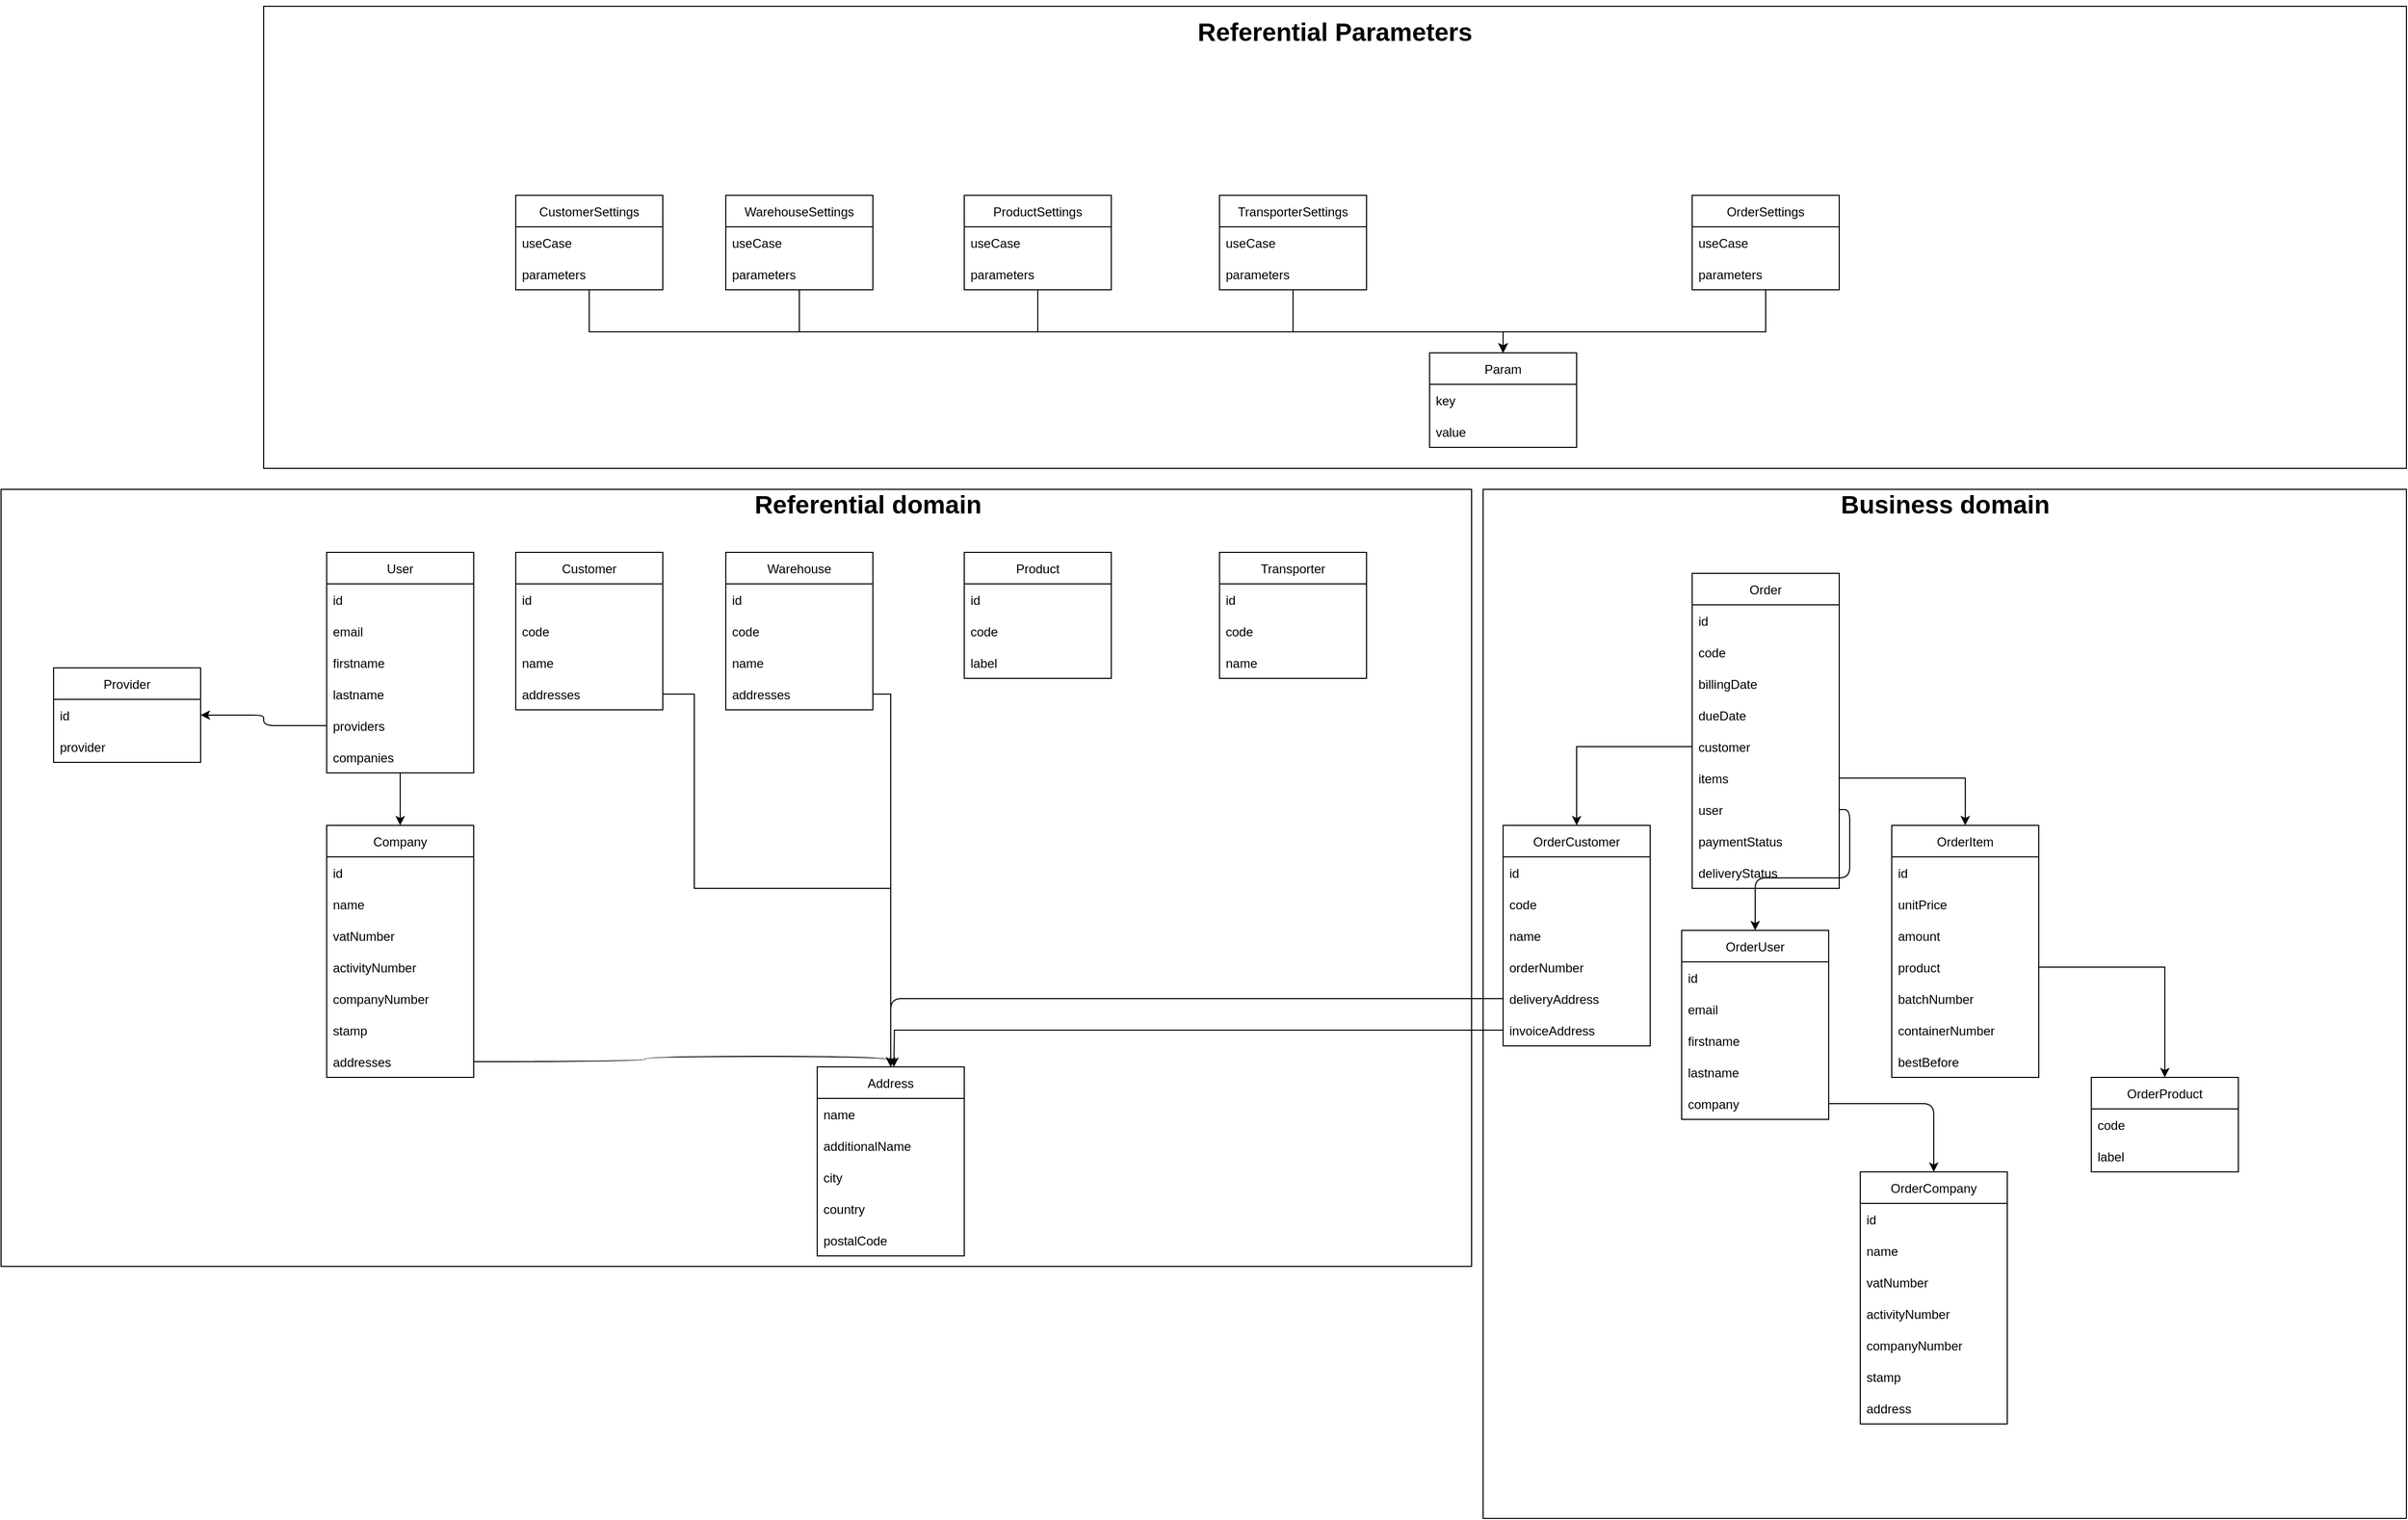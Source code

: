 <mxfile>
    <diagram id="zIJXDic_7pbI6WuCatVt" name="global">
        <mxGraphModel dx="4367" dy="3089" grid="1" gridSize="10" guides="1" tooltips="1" connect="1" arrows="1" fold="1" page="1" pageScale="1" pageWidth="827" pageHeight="1169" math="0" shadow="0">
            <root>
                <mxCell id="0"/>
                <mxCell id="1" parent="0"/>
                <mxCell id="FekapkJTgTuccIwCV4Fr-48" value="" style="rounded=0;whiteSpace=wrap;html=1;" parent="1" vertex="1">
                    <mxGeometry x="1181" y="-20" width="879" height="980" as="geometry"/>
                </mxCell>
                <mxCell id="FekapkJTgTuccIwCV4Fr-46" value="" style="rounded=0;whiteSpace=wrap;html=1;" parent="1" vertex="1">
                    <mxGeometry x="-230" y="-20" width="1400" height="740" as="geometry"/>
                </mxCell>
                <mxCell id="2" value="User" style="swimlane;fontStyle=0;childLayout=stackLayout;horizontal=1;startSize=30;horizontalStack=0;resizeParent=1;resizeParentMax=0;resizeLast=0;collapsible=1;marginBottom=0;" parent="1" vertex="1">
                    <mxGeometry x="80" y="40" width="140" height="210" as="geometry"/>
                </mxCell>
                <mxCell id="3" value="id" style="text;strokeColor=none;fillColor=none;align=left;verticalAlign=middle;spacingLeft=4;spacingRight=4;overflow=hidden;points=[[0,0.5],[1,0.5]];portConstraint=eastwest;rotatable=0;" parent="2" vertex="1">
                    <mxGeometry y="30" width="140" height="30" as="geometry"/>
                </mxCell>
                <mxCell id="46" value="email" style="text;strokeColor=none;fillColor=none;align=left;verticalAlign=middle;spacingLeft=4;spacingRight=4;overflow=hidden;points=[[0,0.5],[1,0.5]];portConstraint=eastwest;rotatable=0;" parent="2" vertex="1">
                    <mxGeometry y="60" width="140" height="30" as="geometry"/>
                </mxCell>
                <mxCell id="62" value="firstname" style="text;strokeColor=none;fillColor=none;align=left;verticalAlign=middle;spacingLeft=4;spacingRight=4;overflow=hidden;points=[[0,0.5],[1,0.5]];portConstraint=eastwest;rotatable=0;" parent="2" vertex="1">
                    <mxGeometry y="90" width="140" height="30" as="geometry"/>
                </mxCell>
                <mxCell id="63" value="lastname" style="text;strokeColor=none;fillColor=none;align=left;verticalAlign=middle;spacingLeft=4;spacingRight=4;overflow=hidden;points=[[0,0.5],[1,0.5]];portConstraint=eastwest;rotatable=0;" parent="2" vertex="1">
                    <mxGeometry y="120" width="140" height="30" as="geometry"/>
                </mxCell>
                <mxCell id="91" value="providers" style="text;strokeColor=none;fillColor=none;align=left;verticalAlign=middle;spacingLeft=4;spacingRight=4;overflow=hidden;points=[[0,0.5],[1,0.5]];portConstraint=eastwest;rotatable=0;" vertex="1" parent="2">
                    <mxGeometry y="150" width="140" height="30" as="geometry"/>
                </mxCell>
                <mxCell id="yHaMzIFjMYk7fqGFYhka-45" value="companies" style="text;strokeColor=none;fillColor=none;align=left;verticalAlign=middle;spacingLeft=4;spacingRight=4;overflow=hidden;points=[[0,0.5],[1,0.5]];portConstraint=eastwest;rotatable=0;" parent="2" vertex="1">
                    <mxGeometry y="180" width="140" height="30" as="geometry"/>
                </mxCell>
                <mxCell id="14" value="Product" style="swimlane;fontStyle=0;childLayout=stackLayout;horizontal=1;startSize=30;horizontalStack=0;resizeParent=1;resizeParentMax=0;resizeLast=0;collapsible=1;marginBottom=0;" parent="1" vertex="1">
                    <mxGeometry x="687" y="40" width="140" height="120" as="geometry"/>
                </mxCell>
                <mxCell id="15" value="id" style="text;strokeColor=none;fillColor=none;align=left;verticalAlign=middle;spacingLeft=4;spacingRight=4;overflow=hidden;points=[[0,0.5],[1,0.5]];portConstraint=eastwest;rotatable=0;" parent="14" vertex="1">
                    <mxGeometry y="30" width="140" height="30" as="geometry"/>
                </mxCell>
                <mxCell id="16" value="code" style="text;strokeColor=none;fillColor=none;align=left;verticalAlign=middle;spacingLeft=4;spacingRight=4;overflow=hidden;points=[[0,0.5],[1,0.5]];portConstraint=eastwest;rotatable=0;" parent="14" vertex="1">
                    <mxGeometry y="60" width="140" height="30" as="geometry"/>
                </mxCell>
                <mxCell id="17" value="label" style="text;strokeColor=none;fillColor=none;align=left;verticalAlign=middle;spacingLeft=4;spacingRight=4;overflow=hidden;points=[[0,0.5],[1,0.5]];portConstraint=eastwest;rotatable=0;" parent="14" vertex="1">
                    <mxGeometry y="90" width="140" height="30" as="geometry"/>
                </mxCell>
                <mxCell id="18" value="Transporter" style="swimlane;fontStyle=0;childLayout=stackLayout;horizontal=1;startSize=30;horizontalStack=0;resizeParent=1;resizeParentMax=0;resizeLast=0;collapsible=1;marginBottom=0;" parent="1" vertex="1">
                    <mxGeometry x="930" y="40" width="140" height="120" as="geometry"/>
                </mxCell>
                <mxCell id="19" value="id" style="text;strokeColor=none;fillColor=none;align=left;verticalAlign=middle;spacingLeft=4;spacingRight=4;overflow=hidden;points=[[0,0.5],[1,0.5]];portConstraint=eastwest;rotatable=0;" parent="18" vertex="1">
                    <mxGeometry y="30" width="140" height="30" as="geometry"/>
                </mxCell>
                <mxCell id="20" value="code" style="text;strokeColor=none;fillColor=none;align=left;verticalAlign=middle;spacingLeft=4;spacingRight=4;overflow=hidden;points=[[0,0.5],[1,0.5]];portConstraint=eastwest;rotatable=0;" parent="18" vertex="1">
                    <mxGeometry y="60" width="140" height="30" as="geometry"/>
                </mxCell>
                <mxCell id="21" value="name" style="text;strokeColor=none;fillColor=none;align=left;verticalAlign=middle;spacingLeft=4;spacingRight=4;overflow=hidden;points=[[0,0.5],[1,0.5]];portConstraint=eastwest;rotatable=0;" parent="18" vertex="1">
                    <mxGeometry y="90" width="140" height="30" as="geometry"/>
                </mxCell>
                <mxCell id="41" value="Customer" style="swimlane;fontStyle=0;childLayout=stackLayout;horizontal=1;startSize=30;horizontalStack=0;resizeParent=1;resizeParentMax=0;resizeLast=0;collapsible=1;marginBottom=0;" parent="1" vertex="1">
                    <mxGeometry x="260" y="40" width="140" height="150" as="geometry">
                        <mxRectangle x="260" y="40" width="80" height="30" as="alternateBounds"/>
                    </mxGeometry>
                </mxCell>
                <mxCell id="42" value="id" style="text;strokeColor=none;fillColor=none;align=left;verticalAlign=middle;spacingLeft=4;spacingRight=4;overflow=hidden;points=[[0,0.5],[1,0.5]];portConstraint=eastwest;rotatable=0;" parent="41" vertex="1">
                    <mxGeometry y="30" width="140" height="30" as="geometry"/>
                </mxCell>
                <mxCell id="43" value="code" style="text;strokeColor=none;fillColor=none;align=left;verticalAlign=middle;spacingLeft=4;spacingRight=4;overflow=hidden;points=[[0,0.5],[1,0.5]];portConstraint=eastwest;rotatable=0;" parent="41" vertex="1">
                    <mxGeometry y="60" width="140" height="30" as="geometry"/>
                </mxCell>
                <mxCell id="44" value="name" style="text;strokeColor=none;fillColor=none;align=left;verticalAlign=middle;spacingLeft=4;spacingRight=4;overflow=hidden;points=[[0,0.5],[1,0.5]];portConstraint=eastwest;rotatable=0;" parent="41" vertex="1">
                    <mxGeometry y="90" width="140" height="30" as="geometry"/>
                </mxCell>
                <mxCell id="O4jd8HXLcpEpmjQYieWk-89" value="addresses" style="text;strokeColor=none;fillColor=none;align=left;verticalAlign=middle;spacingLeft=4;spacingRight=4;overflow=hidden;points=[[0,0.5],[1,0.5]];portConstraint=eastwest;rotatable=0;" parent="41" vertex="1">
                    <mxGeometry y="120" width="140" height="30" as="geometry"/>
                </mxCell>
                <mxCell id="oZGbGvlzRXvtE9STDEbq-53" value="Address" style="swimlane;fontStyle=0;childLayout=stackLayout;horizontal=1;startSize=30;horizontalStack=0;resizeParent=1;resizeParentMax=0;resizeLast=0;collapsible=1;marginBottom=0;" parent="1" vertex="1">
                    <mxGeometry x="547" y="530" width="140" height="180" as="geometry"/>
                </mxCell>
                <mxCell id="oZGbGvlzRXvtE9STDEbq-57" value="name" style="text;strokeColor=none;fillColor=none;align=left;verticalAlign=middle;spacingLeft=4;spacingRight=4;overflow=hidden;points=[[0,0.5],[1,0.5]];portConstraint=eastwest;rotatable=0;" parent="oZGbGvlzRXvtE9STDEbq-53" vertex="1">
                    <mxGeometry y="30" width="140" height="30" as="geometry"/>
                </mxCell>
                <mxCell id="60" value="additionalName" style="text;strokeColor=none;fillColor=none;align=left;verticalAlign=middle;spacingLeft=4;spacingRight=4;overflow=hidden;points=[[0,0.5],[1,0.5]];portConstraint=eastwest;rotatable=0;" parent="oZGbGvlzRXvtE9STDEbq-53" vertex="1">
                    <mxGeometry y="60" width="140" height="30" as="geometry"/>
                </mxCell>
                <mxCell id="oZGbGvlzRXvtE9STDEbq-54" value="city" style="text;strokeColor=none;fillColor=none;align=left;verticalAlign=middle;spacingLeft=4;spacingRight=4;overflow=hidden;points=[[0,0.5],[1,0.5]];portConstraint=eastwest;rotatable=0;" parent="oZGbGvlzRXvtE9STDEbq-53" vertex="1">
                    <mxGeometry y="90" width="140" height="30" as="geometry"/>
                </mxCell>
                <mxCell id="oZGbGvlzRXvtE9STDEbq-55" value="country" style="text;strokeColor=none;fillColor=none;align=left;verticalAlign=middle;spacingLeft=4;spacingRight=4;overflow=hidden;points=[[0,0.5],[1,0.5]];portConstraint=eastwest;rotatable=0;" parent="oZGbGvlzRXvtE9STDEbq-53" vertex="1">
                    <mxGeometry y="120" width="140" height="30" as="geometry"/>
                </mxCell>
                <mxCell id="oZGbGvlzRXvtE9STDEbq-56" value="postalCode" style="text;strokeColor=none;fillColor=none;align=left;verticalAlign=middle;spacingLeft=4;spacingRight=4;overflow=hidden;points=[[0,0.5],[1,0.5]];portConstraint=eastwest;rotatable=0;" parent="oZGbGvlzRXvtE9STDEbq-53" vertex="1">
                    <mxGeometry y="150" width="140" height="30" as="geometry"/>
                </mxCell>
                <mxCell id="O4jd8HXLcpEpmjQYieWk-45" value="OrderItem" style="swimlane;fontStyle=0;childLayout=stackLayout;horizontal=1;startSize=30;horizontalStack=0;resizeParent=1;resizeParentMax=0;resizeLast=0;collapsible=1;marginBottom=0;" parent="1" vertex="1">
                    <mxGeometry x="1570" y="300" width="140" height="240" as="geometry"/>
                </mxCell>
                <mxCell id="O4jd8HXLcpEpmjQYieWk-46" value="id" style="text;strokeColor=none;fillColor=none;align=left;verticalAlign=middle;spacingLeft=4;spacingRight=4;overflow=hidden;points=[[0,0.5],[1,0.5]];portConstraint=eastwest;rotatable=0;" parent="O4jd8HXLcpEpmjQYieWk-45" vertex="1">
                    <mxGeometry y="30" width="140" height="30" as="geometry"/>
                </mxCell>
                <mxCell id="O4jd8HXLcpEpmjQYieWk-47" value="unitPrice" style="text;strokeColor=none;fillColor=none;align=left;verticalAlign=middle;spacingLeft=4;spacingRight=4;overflow=hidden;points=[[0,0.5],[1,0.5]];portConstraint=eastwest;rotatable=0;" parent="O4jd8HXLcpEpmjQYieWk-45" vertex="1">
                    <mxGeometry y="60" width="140" height="30" as="geometry"/>
                </mxCell>
                <mxCell id="O4jd8HXLcpEpmjQYieWk-48" value="amount" style="text;strokeColor=none;fillColor=none;align=left;verticalAlign=middle;spacingLeft=4;spacingRight=4;overflow=hidden;points=[[0,0.5],[1,0.5]];portConstraint=eastwest;rotatable=0;" parent="O4jd8HXLcpEpmjQYieWk-45" vertex="1">
                    <mxGeometry y="90" width="140" height="30" as="geometry"/>
                </mxCell>
                <mxCell id="O4jd8HXLcpEpmjQYieWk-49" value="product" style="text;strokeColor=none;fillColor=none;align=left;verticalAlign=middle;spacingLeft=4;spacingRight=4;overflow=hidden;points=[[0,0.5],[1,0.5]];portConstraint=eastwest;rotatable=0;" parent="O4jd8HXLcpEpmjQYieWk-45" vertex="1">
                    <mxGeometry y="120" width="140" height="30" as="geometry"/>
                </mxCell>
                <mxCell id="O4jd8HXLcpEpmjQYieWk-85" value="batchNumber" style="text;strokeColor=none;fillColor=none;align=left;verticalAlign=middle;spacingLeft=4;spacingRight=4;overflow=hidden;points=[[0,0.5],[1,0.5]];portConstraint=eastwest;rotatable=0;" parent="O4jd8HXLcpEpmjQYieWk-45" vertex="1">
                    <mxGeometry y="150" width="140" height="30" as="geometry"/>
                </mxCell>
                <mxCell id="O4jd8HXLcpEpmjQYieWk-86" value="containerNumber" style="text;strokeColor=none;fillColor=none;align=left;verticalAlign=middle;spacingLeft=4;spacingRight=4;overflow=hidden;points=[[0,0.5],[1,0.5]];portConstraint=eastwest;rotatable=0;" parent="O4jd8HXLcpEpmjQYieWk-45" vertex="1">
                    <mxGeometry y="180" width="140" height="30" as="geometry"/>
                </mxCell>
                <mxCell id="O4jd8HXLcpEpmjQYieWk-80" value="bestBefore" style="text;strokeColor=none;fillColor=none;align=left;verticalAlign=middle;spacingLeft=4;spacingRight=4;overflow=hidden;points=[[0,0.5],[1,0.5]];portConstraint=eastwest;rotatable=0;" parent="O4jd8HXLcpEpmjQYieWk-45" vertex="1">
                    <mxGeometry y="210" width="140" height="30" as="geometry"/>
                </mxCell>
                <mxCell id="O4jd8HXLcpEpmjQYieWk-50" value="OrderProduct" style="swimlane;fontStyle=0;childLayout=stackLayout;horizontal=1;startSize=30;horizontalStack=0;resizeParent=1;resizeParentMax=0;resizeLast=0;collapsible=1;marginBottom=0;" parent="1" vertex="1">
                    <mxGeometry x="1760" y="540" width="140" height="90" as="geometry"/>
                </mxCell>
                <mxCell id="O4jd8HXLcpEpmjQYieWk-51" value="code" style="text;strokeColor=none;fillColor=none;align=left;verticalAlign=middle;spacingLeft=4;spacingRight=4;overflow=hidden;points=[[0,0.5],[1,0.5]];portConstraint=eastwest;rotatable=0;" parent="O4jd8HXLcpEpmjQYieWk-50" vertex="1">
                    <mxGeometry y="30" width="140" height="30" as="geometry"/>
                </mxCell>
                <mxCell id="O4jd8HXLcpEpmjQYieWk-52" value="label" style="text;strokeColor=none;fillColor=none;align=left;verticalAlign=middle;spacingLeft=4;spacingRight=4;overflow=hidden;points=[[0,0.5],[1,0.5]];portConstraint=eastwest;rotatable=0;" parent="O4jd8HXLcpEpmjQYieWk-50" vertex="1">
                    <mxGeometry y="60" width="140" height="30" as="geometry"/>
                </mxCell>
                <mxCell id="O4jd8HXLcpEpmjQYieWk-53" value="OrderCustomer" style="swimlane;fontStyle=0;childLayout=stackLayout;horizontal=1;startSize=30;horizontalStack=0;resizeParent=1;resizeParentMax=0;resizeLast=0;collapsible=1;marginBottom=0;" parent="1" vertex="1">
                    <mxGeometry x="1200" y="300" width="140" height="210" as="geometry"/>
                </mxCell>
                <mxCell id="O4jd8HXLcpEpmjQYieWk-54" value="id" style="text;strokeColor=none;fillColor=none;align=left;verticalAlign=middle;spacingLeft=4;spacingRight=4;overflow=hidden;points=[[0,0.5],[1,0.5]];portConstraint=eastwest;rotatable=0;" parent="O4jd8HXLcpEpmjQYieWk-53" vertex="1">
                    <mxGeometry y="30" width="140" height="30" as="geometry"/>
                </mxCell>
                <mxCell id="O4jd8HXLcpEpmjQYieWk-55" value="code" style="text;strokeColor=none;fillColor=none;align=left;verticalAlign=middle;spacingLeft=4;spacingRight=4;overflow=hidden;points=[[0,0.5],[1,0.5]];portConstraint=eastwest;rotatable=0;" parent="O4jd8HXLcpEpmjQYieWk-53" vertex="1">
                    <mxGeometry y="60" width="140" height="30" as="geometry"/>
                </mxCell>
                <mxCell id="O4jd8HXLcpEpmjQYieWk-56" value="name" style="text;strokeColor=none;fillColor=none;align=left;verticalAlign=middle;spacingLeft=4;spacingRight=4;overflow=hidden;points=[[0,0.5],[1,0.5]];portConstraint=eastwest;rotatable=0;" parent="O4jd8HXLcpEpmjQYieWk-53" vertex="1">
                    <mxGeometry y="90" width="140" height="30" as="geometry"/>
                </mxCell>
                <mxCell id="O4jd8HXLcpEpmjQYieWk-74" value="orderNumber" style="text;strokeColor=none;fillColor=none;align=left;verticalAlign=middle;spacingLeft=4;spacingRight=4;overflow=hidden;points=[[0,0.5],[1,0.5]];portConstraint=eastwest;rotatable=0;" parent="O4jd8HXLcpEpmjQYieWk-53" vertex="1">
                    <mxGeometry y="120" width="140" height="30" as="geometry"/>
                </mxCell>
                <mxCell id="57" value="deliveryAddress" style="text;strokeColor=none;fillColor=none;align=left;verticalAlign=middle;spacingLeft=4;spacingRight=4;overflow=hidden;points=[[0,0.5],[1,0.5]];portConstraint=eastwest;rotatable=0;" parent="O4jd8HXLcpEpmjQYieWk-53" vertex="1">
                    <mxGeometry y="150" width="140" height="30" as="geometry"/>
                </mxCell>
                <mxCell id="O4jd8HXLcpEpmjQYieWk-57" value="invoiceAddress" style="text;strokeColor=none;fillColor=none;align=left;verticalAlign=middle;spacingLeft=4;spacingRight=4;overflow=hidden;points=[[0,0.5],[1,0.5]];portConstraint=eastwest;rotatable=0;" parent="O4jd8HXLcpEpmjQYieWk-53" vertex="1">
                    <mxGeometry y="180" width="140" height="30" as="geometry"/>
                </mxCell>
                <mxCell id="O4jd8HXLcpEpmjQYieWk-60" value="Order" style="swimlane;fontStyle=0;childLayout=stackLayout;horizontal=1;startSize=30;horizontalStack=0;resizeParent=1;resizeParentMax=0;resizeLast=0;collapsible=1;marginBottom=0;" parent="1" vertex="1">
                    <mxGeometry x="1380" y="60" width="140" height="300" as="geometry"/>
                </mxCell>
                <mxCell id="O4jd8HXLcpEpmjQYieWk-61" value="id" style="text;strokeColor=none;fillColor=none;align=left;verticalAlign=middle;spacingLeft=4;spacingRight=4;overflow=hidden;points=[[0,0.5],[1,0.5]];portConstraint=eastwest;rotatable=0;" parent="O4jd8HXLcpEpmjQYieWk-60" vertex="1">
                    <mxGeometry y="30" width="140" height="30" as="geometry"/>
                </mxCell>
                <mxCell id="O4jd8HXLcpEpmjQYieWk-62" value="code" style="text;strokeColor=none;fillColor=none;align=left;verticalAlign=middle;spacingLeft=4;spacingRight=4;overflow=hidden;points=[[0,0.5],[1,0.5]];portConstraint=eastwest;rotatable=0;" parent="O4jd8HXLcpEpmjQYieWk-60" vertex="1">
                    <mxGeometry y="60" width="140" height="30" as="geometry"/>
                </mxCell>
                <mxCell id="O4jd8HXLcpEpmjQYieWk-63" value="billingDate" style="text;strokeColor=none;fillColor=none;align=left;verticalAlign=middle;spacingLeft=4;spacingRight=4;overflow=hidden;points=[[0,0.5],[1,0.5]];portConstraint=eastwest;rotatable=0;" parent="O4jd8HXLcpEpmjQYieWk-60" vertex="1">
                    <mxGeometry y="90" width="140" height="30" as="geometry"/>
                </mxCell>
                <mxCell id="O4jd8HXLcpEpmjQYieWk-64" value="dueDate" style="text;strokeColor=none;fillColor=none;align=left;verticalAlign=middle;spacingLeft=4;spacingRight=4;overflow=hidden;points=[[0,0.5],[1,0.5]];portConstraint=eastwest;rotatable=0;" parent="O4jd8HXLcpEpmjQYieWk-60" vertex="1">
                    <mxGeometry y="120" width="140" height="30" as="geometry"/>
                </mxCell>
                <mxCell id="O4jd8HXLcpEpmjQYieWk-65" value="customer" style="text;strokeColor=none;fillColor=none;align=left;verticalAlign=middle;spacingLeft=4;spacingRight=4;overflow=hidden;points=[[0,0.5],[1,0.5]];portConstraint=eastwest;rotatable=0;" parent="O4jd8HXLcpEpmjQYieWk-60" vertex="1">
                    <mxGeometry y="150" width="140" height="30" as="geometry"/>
                </mxCell>
                <mxCell id="O4jd8HXLcpEpmjQYieWk-66" value="items" style="text;strokeColor=none;fillColor=none;align=left;verticalAlign=middle;spacingLeft=4;spacingRight=4;overflow=hidden;points=[[0,0.5],[1,0.5]];portConstraint=eastwest;rotatable=0;" parent="O4jd8HXLcpEpmjQYieWk-60" vertex="1">
                    <mxGeometry y="180" width="140" height="30" as="geometry"/>
                </mxCell>
                <mxCell id="65" value="user" style="text;strokeColor=none;fillColor=none;align=left;verticalAlign=middle;spacingLeft=4;spacingRight=4;overflow=hidden;points=[[0,0.5],[1,0.5]];portConstraint=eastwest;rotatable=0;" vertex="1" parent="O4jd8HXLcpEpmjQYieWk-60">
                    <mxGeometry y="210" width="140" height="30" as="geometry"/>
                </mxCell>
                <mxCell id="86" value="paymentStatus" style="text;strokeColor=none;fillColor=none;align=left;verticalAlign=middle;spacingLeft=4;spacingRight=4;overflow=hidden;points=[[0,0.5],[1,0.5]];portConstraint=eastwest;rotatable=0;" vertex="1" parent="O4jd8HXLcpEpmjQYieWk-60">
                    <mxGeometry y="240" width="140" height="30" as="geometry"/>
                </mxCell>
                <mxCell id="O4jd8HXLcpEpmjQYieWk-104" value="deliveryStatus" style="text;strokeColor=none;fillColor=none;align=left;verticalAlign=middle;spacingLeft=4;spacingRight=4;overflow=hidden;points=[[0,0.5],[1,0.5]];portConstraint=eastwest;rotatable=0;" parent="O4jd8HXLcpEpmjQYieWk-60" vertex="1">
                    <mxGeometry y="270" width="140" height="30" as="geometry"/>
                </mxCell>
                <mxCell id="O4jd8HXLcpEpmjQYieWk-67" style="edgeStyle=orthogonalEdgeStyle;html=1;entryX=0.5;entryY=0;entryDx=0;entryDy=0;rounded=0;exitX=0;exitY=0.5;exitDx=0;exitDy=0;" parent="1" source="O4jd8HXLcpEpmjQYieWk-65" target="O4jd8HXLcpEpmjQYieWk-53" edge="1">
                    <mxGeometry relative="1" as="geometry">
                        <mxPoint x="1200" y="210" as="sourcePoint"/>
                    </mxGeometry>
                </mxCell>
                <mxCell id="O4jd8HXLcpEpmjQYieWk-68" style="edgeStyle=orthogonalEdgeStyle;rounded=0;html=1;exitX=1;exitY=0.5;exitDx=0;exitDy=0;entryX=0.5;entryY=0;entryDx=0;entryDy=0;" parent="1" source="O4jd8HXLcpEpmjQYieWk-66" target="O4jd8HXLcpEpmjQYieWk-45" edge="1">
                    <mxGeometry relative="1" as="geometry"/>
                </mxCell>
                <mxCell id="O4jd8HXLcpEpmjQYieWk-69" style="edgeStyle=orthogonalEdgeStyle;rounded=0;html=1;entryX=0.5;entryY=0;entryDx=0;entryDy=0;" parent="1" source="O4jd8HXLcpEpmjQYieWk-49" target="O4jd8HXLcpEpmjQYieWk-50" edge="1">
                    <mxGeometry relative="1" as="geometry"/>
                </mxCell>
                <mxCell id="O4jd8HXLcpEpmjQYieWk-76" style="edgeStyle=orthogonalEdgeStyle;rounded=0;html=1;exitX=0;exitY=0.5;exitDx=0;exitDy=0;" parent="1" source="O4jd8HXLcpEpmjQYieWk-57" edge="1">
                    <mxGeometry relative="1" as="geometry">
                        <mxPoint x="1170" y="450" as="sourcePoint"/>
                        <mxPoint x="620" y="530" as="targetPoint"/>
                    </mxGeometry>
                </mxCell>
                <mxCell id="O4jd8HXLcpEpmjQYieWk-90" value="Warehouse" style="swimlane;fontStyle=0;childLayout=stackLayout;horizontal=1;startSize=30;horizontalStack=0;resizeParent=1;resizeParentMax=0;resizeLast=0;collapsible=1;marginBottom=0;" parent="1" vertex="1">
                    <mxGeometry x="460" y="40" width="140" height="150" as="geometry"/>
                </mxCell>
                <mxCell id="O4jd8HXLcpEpmjQYieWk-91" value="id" style="text;strokeColor=none;fillColor=none;align=left;verticalAlign=middle;spacingLeft=4;spacingRight=4;overflow=hidden;points=[[0,0.5],[1,0.5]];portConstraint=eastwest;rotatable=0;" parent="O4jd8HXLcpEpmjQYieWk-90" vertex="1">
                    <mxGeometry y="30" width="140" height="30" as="geometry"/>
                </mxCell>
                <mxCell id="O4jd8HXLcpEpmjQYieWk-96" value="code" style="text;strokeColor=none;fillColor=none;align=left;verticalAlign=middle;spacingLeft=4;spacingRight=4;overflow=hidden;points=[[0,0.5],[1,0.5]];portConstraint=eastwest;rotatable=0;" parent="O4jd8HXLcpEpmjQYieWk-90" vertex="1">
                    <mxGeometry y="60" width="140" height="30" as="geometry"/>
                </mxCell>
                <mxCell id="O4jd8HXLcpEpmjQYieWk-93" value="name" style="text;strokeColor=none;fillColor=none;align=left;verticalAlign=middle;spacingLeft=4;spacingRight=4;overflow=hidden;points=[[0,0.5],[1,0.5]];portConstraint=eastwest;rotatable=0;" parent="O4jd8HXLcpEpmjQYieWk-90" vertex="1">
                    <mxGeometry y="90" width="140" height="30" as="geometry"/>
                </mxCell>
                <mxCell id="O4jd8HXLcpEpmjQYieWk-92" value="addresses" style="text;strokeColor=none;fillColor=none;align=left;verticalAlign=middle;spacingLeft=4;spacingRight=4;overflow=hidden;points=[[0,0.5],[1,0.5]];portConstraint=eastwest;rotatable=0;" parent="O4jd8HXLcpEpmjQYieWk-90" vertex="1">
                    <mxGeometry y="120" width="140" height="30" as="geometry"/>
                </mxCell>
                <mxCell id="O4jd8HXLcpEpmjQYieWk-97" style="edgeStyle=orthogonalEdgeStyle;rounded=0;html=1;entryX=0.5;entryY=0;entryDx=0;entryDy=0;" parent="1" source="O4jd8HXLcpEpmjQYieWk-92" target="oZGbGvlzRXvtE9STDEbq-53" edge="1">
                    <mxGeometry relative="1" as="geometry"/>
                </mxCell>
                <mxCell id="O4jd8HXLcpEpmjQYieWk-98" style="edgeStyle=orthogonalEdgeStyle;rounded=0;html=1;entryX=0.5;entryY=0;entryDx=0;entryDy=0;" parent="1" source="O4jd8HXLcpEpmjQYieWk-89" target="oZGbGvlzRXvtE9STDEbq-53" edge="1">
                    <mxGeometry relative="1" as="geometry">
                        <Array as="points">
                            <mxPoint x="430" y="175"/>
                            <mxPoint x="430" y="360"/>
                            <mxPoint x="617" y="360"/>
                        </Array>
                    </mxGeometry>
                </mxCell>
                <mxCell id="FekapkJTgTuccIwCV4Fr-47" value="&lt;h1&gt;&lt;b&gt;Referential domain&lt;/b&gt;&lt;/h1&gt;" style="text;html=1;strokeColor=none;fillColor=none;align=center;verticalAlign=middle;whiteSpace=wrap;rounded=0;" parent="1" vertex="1">
                    <mxGeometry x="397.5" y="-20" width="395" height="30" as="geometry"/>
                </mxCell>
                <mxCell id="FekapkJTgTuccIwCV4Fr-49" value="&lt;h1&gt;Business domain&lt;/h1&gt;" style="text;html=1;strokeColor=none;fillColor=none;align=center;verticalAlign=middle;whiteSpace=wrap;rounded=0;" parent="1" vertex="1">
                    <mxGeometry x="1495.5" y="-20" width="250" height="30" as="geometry"/>
                </mxCell>
                <mxCell id="FekapkJTgTuccIwCV4Fr-50" value="" style="rounded=0;whiteSpace=wrap;html=1;" parent="1" vertex="1">
                    <mxGeometry x="20" y="-480" width="2040" height="440" as="geometry"/>
                </mxCell>
                <mxCell id="FekapkJTgTuccIwCV4Fr-51" value="&lt;h1&gt;Referential Parameters&lt;/h1&gt;" style="text;html=1;strokeColor=none;fillColor=none;align=center;verticalAlign=middle;whiteSpace=wrap;rounded=0;" parent="1" vertex="1">
                    <mxGeometry x="745" y="-470" width="590" height="30" as="geometry"/>
                </mxCell>
                <mxCell id="FekapkJTgTuccIwCV4Fr-52" value="CustomerSettings" style="swimlane;fontStyle=0;childLayout=stackLayout;horizontal=1;startSize=30;horizontalStack=0;resizeParent=1;resizeParentMax=0;resizeLast=0;collapsible=1;marginBottom=0;" parent="1" vertex="1">
                    <mxGeometry x="260" y="-300" width="140" height="90" as="geometry"/>
                </mxCell>
                <mxCell id="FekapkJTgTuccIwCV4Fr-53" value="useCase" style="text;strokeColor=none;fillColor=none;align=left;verticalAlign=middle;spacingLeft=4;spacingRight=4;overflow=hidden;points=[[0,0.5],[1,0.5]];portConstraint=eastwest;rotatable=0;" parent="FekapkJTgTuccIwCV4Fr-52" vertex="1">
                    <mxGeometry y="30" width="140" height="30" as="geometry"/>
                </mxCell>
                <mxCell id="FekapkJTgTuccIwCV4Fr-54" value="parameters" style="text;strokeColor=none;fillColor=none;align=left;verticalAlign=middle;spacingLeft=4;spacingRight=4;overflow=hidden;points=[[0,0.5],[1,0.5]];portConstraint=eastwest;rotatable=0;" parent="FekapkJTgTuccIwCV4Fr-52" vertex="1">
                    <mxGeometry y="60" width="140" height="30" as="geometry"/>
                </mxCell>
                <mxCell id="FekapkJTgTuccIwCV4Fr-56" value="WarehouseSettings" style="swimlane;fontStyle=0;childLayout=stackLayout;horizontal=1;startSize=30;horizontalStack=0;resizeParent=1;resizeParentMax=0;resizeLast=0;collapsible=1;marginBottom=0;" parent="1" vertex="1">
                    <mxGeometry x="460" y="-300" width="140" height="90" as="geometry"/>
                </mxCell>
                <mxCell id="FekapkJTgTuccIwCV4Fr-57" value="useCase" style="text;strokeColor=none;fillColor=none;align=left;verticalAlign=middle;spacingLeft=4;spacingRight=4;overflow=hidden;points=[[0,0.5],[1,0.5]];portConstraint=eastwest;rotatable=0;" parent="FekapkJTgTuccIwCV4Fr-56" vertex="1">
                    <mxGeometry y="30" width="140" height="30" as="geometry"/>
                </mxCell>
                <mxCell id="FekapkJTgTuccIwCV4Fr-58" value="parameters" style="text;strokeColor=none;fillColor=none;align=left;verticalAlign=middle;spacingLeft=4;spacingRight=4;overflow=hidden;points=[[0,0.5],[1,0.5]];portConstraint=eastwest;rotatable=0;" parent="FekapkJTgTuccIwCV4Fr-56" vertex="1">
                    <mxGeometry y="60" width="140" height="30" as="geometry"/>
                </mxCell>
                <mxCell id="FekapkJTgTuccIwCV4Fr-59" value="ProductSettings" style="swimlane;fontStyle=0;childLayout=stackLayout;horizontal=1;startSize=30;horizontalStack=0;resizeParent=1;resizeParentMax=0;resizeLast=0;collapsible=1;marginBottom=0;" parent="1" vertex="1">
                    <mxGeometry x="687" y="-300" width="140" height="90" as="geometry"/>
                </mxCell>
                <mxCell id="FekapkJTgTuccIwCV4Fr-60" value="useCase" style="text;strokeColor=none;fillColor=none;align=left;verticalAlign=middle;spacingLeft=4;spacingRight=4;overflow=hidden;points=[[0,0.5],[1,0.5]];portConstraint=eastwest;rotatable=0;" parent="FekapkJTgTuccIwCV4Fr-59" vertex="1">
                    <mxGeometry y="30" width="140" height="30" as="geometry"/>
                </mxCell>
                <mxCell id="FekapkJTgTuccIwCV4Fr-61" value="parameters" style="text;strokeColor=none;fillColor=none;align=left;verticalAlign=middle;spacingLeft=4;spacingRight=4;overflow=hidden;points=[[0,0.5],[1,0.5]];portConstraint=eastwest;rotatable=0;" parent="FekapkJTgTuccIwCV4Fr-59" vertex="1">
                    <mxGeometry y="60" width="140" height="30" as="geometry"/>
                </mxCell>
                <mxCell id="FekapkJTgTuccIwCV4Fr-62" value="TransporterSettings" style="swimlane;fontStyle=0;childLayout=stackLayout;horizontal=1;startSize=30;horizontalStack=0;resizeParent=1;resizeParentMax=0;resizeLast=0;collapsible=1;marginBottom=0;" parent="1" vertex="1">
                    <mxGeometry x="930" y="-300" width="140" height="90" as="geometry"/>
                </mxCell>
                <mxCell id="FekapkJTgTuccIwCV4Fr-63" value="useCase" style="text;strokeColor=none;fillColor=none;align=left;verticalAlign=middle;spacingLeft=4;spacingRight=4;overflow=hidden;points=[[0,0.5],[1,0.5]];portConstraint=eastwest;rotatable=0;" parent="FekapkJTgTuccIwCV4Fr-62" vertex="1">
                    <mxGeometry y="30" width="140" height="30" as="geometry"/>
                </mxCell>
                <mxCell id="FekapkJTgTuccIwCV4Fr-64" value="parameters" style="text;strokeColor=none;fillColor=none;align=left;verticalAlign=middle;spacingLeft=4;spacingRight=4;overflow=hidden;points=[[0,0.5],[1,0.5]];portConstraint=eastwest;rotatable=0;" parent="FekapkJTgTuccIwCV4Fr-62" vertex="1">
                    <mxGeometry y="60" width="140" height="30" as="geometry"/>
                </mxCell>
                <mxCell id="FekapkJTgTuccIwCV4Fr-65" value="OrderSettings" style="swimlane;fontStyle=0;childLayout=stackLayout;horizontal=1;startSize=30;horizontalStack=0;resizeParent=1;resizeParentMax=0;resizeLast=0;collapsible=1;marginBottom=0;" parent="1" vertex="1">
                    <mxGeometry x="1380" y="-300" width="140" height="90" as="geometry"/>
                </mxCell>
                <mxCell id="FekapkJTgTuccIwCV4Fr-66" value="useCase" style="text;strokeColor=none;fillColor=none;align=left;verticalAlign=middle;spacingLeft=4;spacingRight=4;overflow=hidden;points=[[0,0.5],[1,0.5]];portConstraint=eastwest;rotatable=0;" parent="FekapkJTgTuccIwCV4Fr-65" vertex="1">
                    <mxGeometry y="30" width="140" height="30" as="geometry"/>
                </mxCell>
                <mxCell id="FekapkJTgTuccIwCV4Fr-67" value="parameters" style="text;strokeColor=none;fillColor=none;align=left;verticalAlign=middle;spacingLeft=4;spacingRight=4;overflow=hidden;points=[[0,0.5],[1,0.5]];portConstraint=eastwest;rotatable=0;" parent="FekapkJTgTuccIwCV4Fr-65" vertex="1">
                    <mxGeometry y="60" width="140" height="30" as="geometry"/>
                </mxCell>
                <mxCell id="FekapkJTgTuccIwCV4Fr-71" value="Param" style="swimlane;fontStyle=0;childLayout=stackLayout;horizontal=1;startSize=30;horizontalStack=0;resizeParent=1;resizeParentMax=0;resizeLast=0;collapsible=1;marginBottom=0;" parent="1" vertex="1">
                    <mxGeometry x="1130" y="-150" width="140" height="90" as="geometry"/>
                </mxCell>
                <mxCell id="FekapkJTgTuccIwCV4Fr-72" value="key" style="text;strokeColor=none;fillColor=none;align=left;verticalAlign=middle;spacingLeft=4;spacingRight=4;overflow=hidden;points=[[0,0.5],[1,0.5]];portConstraint=eastwest;rotatable=0;" parent="FekapkJTgTuccIwCV4Fr-71" vertex="1">
                    <mxGeometry y="30" width="140" height="30" as="geometry"/>
                </mxCell>
                <mxCell id="FekapkJTgTuccIwCV4Fr-73" value="value" style="text;strokeColor=none;fillColor=none;align=left;verticalAlign=middle;spacingLeft=4;spacingRight=4;overflow=hidden;points=[[0,0.5],[1,0.5]];portConstraint=eastwest;rotatable=0;" parent="FekapkJTgTuccIwCV4Fr-71" vertex="1">
                    <mxGeometry y="60" width="140" height="30" as="geometry"/>
                </mxCell>
                <mxCell id="FekapkJTgTuccIwCV4Fr-75" style="edgeStyle=orthogonalEdgeStyle;rounded=0;html=1;entryX=0.5;entryY=0;entryDx=0;entryDy=0;" parent="1" source="FekapkJTgTuccIwCV4Fr-54" target="FekapkJTgTuccIwCV4Fr-71" edge="1">
                    <mxGeometry relative="1" as="geometry">
                        <Array as="points">
                            <mxPoint x="330" y="-170"/>
                            <mxPoint x="1200" y="-170"/>
                        </Array>
                    </mxGeometry>
                </mxCell>
                <mxCell id="FekapkJTgTuccIwCV4Fr-76" style="edgeStyle=orthogonalEdgeStyle;rounded=0;html=1;entryX=0.5;entryY=0;entryDx=0;entryDy=0;" parent="1" source="FekapkJTgTuccIwCV4Fr-58" target="FekapkJTgTuccIwCV4Fr-71" edge="1">
                    <mxGeometry relative="1" as="geometry">
                        <mxPoint x="130" y="-150" as="targetPoint"/>
                        <Array as="points">
                            <mxPoint x="530" y="-170"/>
                            <mxPoint x="1200" y="-170"/>
                        </Array>
                    </mxGeometry>
                </mxCell>
                <mxCell id="FekapkJTgTuccIwCV4Fr-77" style="edgeStyle=orthogonalEdgeStyle;rounded=0;html=1;entryX=0.5;entryY=0;entryDx=0;entryDy=0;" parent="1" source="FekapkJTgTuccIwCV4Fr-61" target="FekapkJTgTuccIwCV4Fr-71" edge="1">
                    <mxGeometry relative="1" as="geometry">
                        <mxPoint x="130" y="-160" as="targetPoint"/>
                        <Array as="points">
                            <mxPoint x="757" y="-170"/>
                            <mxPoint x="1200" y="-170"/>
                        </Array>
                    </mxGeometry>
                </mxCell>
                <mxCell id="FekapkJTgTuccIwCV4Fr-78" style="edgeStyle=orthogonalEdgeStyle;rounded=0;html=1;entryX=0.5;entryY=0;entryDx=0;entryDy=0;" parent="1" source="FekapkJTgTuccIwCV4Fr-64" target="FekapkJTgTuccIwCV4Fr-71" edge="1">
                    <mxGeometry relative="1" as="geometry">
                        <Array as="points">
                            <mxPoint x="1000" y="-170"/>
                            <mxPoint x="1200" y="-170"/>
                        </Array>
                    </mxGeometry>
                </mxCell>
                <mxCell id="FekapkJTgTuccIwCV4Fr-79" style="edgeStyle=orthogonalEdgeStyle;rounded=0;html=1;entryX=0.5;entryY=0;entryDx=0;entryDy=0;" parent="1" source="FekapkJTgTuccIwCV4Fr-67" target="FekapkJTgTuccIwCV4Fr-71" edge="1">
                    <mxGeometry relative="1" as="geometry">
                        <mxPoint x="140" y="-160" as="targetPoint"/>
                        <Array as="points">
                            <mxPoint x="1450" y="-170"/>
                            <mxPoint x="1200" y="-170"/>
                        </Array>
                    </mxGeometry>
                </mxCell>
                <mxCell id="yHaMzIFjMYk7fqGFYhka-47" value="Company" style="swimlane;fontStyle=0;childLayout=stackLayout;horizontal=1;startSize=30;horizontalStack=0;resizeParent=1;resizeParentMax=0;resizeLast=0;collapsible=1;marginBottom=0;" parent="1" vertex="1">
                    <mxGeometry x="80" y="300" width="140" height="240" as="geometry"/>
                </mxCell>
                <mxCell id="yHaMzIFjMYk7fqGFYhka-48" value="id" style="text;strokeColor=none;fillColor=none;align=left;verticalAlign=middle;spacingLeft=4;spacingRight=4;overflow=hidden;points=[[0,0.5],[1,0.5]];portConstraint=eastwest;rotatable=0;" parent="yHaMzIFjMYk7fqGFYhka-47" vertex="1">
                    <mxGeometry y="30" width="140" height="30" as="geometry"/>
                </mxCell>
                <mxCell id="yHaMzIFjMYk7fqGFYhka-49" value="name" style="text;strokeColor=none;fillColor=none;align=left;verticalAlign=middle;spacingLeft=4;spacingRight=4;overflow=hidden;points=[[0,0.5],[1,0.5]];portConstraint=eastwest;rotatable=0;" parent="yHaMzIFjMYk7fqGFYhka-47" vertex="1">
                    <mxGeometry y="60" width="140" height="30" as="geometry"/>
                </mxCell>
                <mxCell id="yHaMzIFjMYk7fqGFYhka-52" value="vatNumber" style="text;strokeColor=none;fillColor=none;align=left;verticalAlign=middle;spacingLeft=4;spacingRight=4;overflow=hidden;points=[[0,0.5],[1,0.5]];portConstraint=eastwest;rotatable=0;" parent="yHaMzIFjMYk7fqGFYhka-47" vertex="1">
                    <mxGeometry y="90" width="140" height="30" as="geometry"/>
                </mxCell>
                <mxCell id="64" value="activityNumber" style="text;strokeColor=none;fillColor=none;align=left;verticalAlign=middle;spacingLeft=4;spacingRight=4;overflow=hidden;points=[[0,0.5],[1,0.5]];portConstraint=eastwest;rotatable=0;" parent="yHaMzIFjMYk7fqGFYhka-47" vertex="1">
                    <mxGeometry y="120" width="140" height="30" as="geometry"/>
                </mxCell>
                <mxCell id="45" value="companyNumber" style="text;strokeColor=none;fillColor=none;align=left;verticalAlign=middle;spacingLeft=4;spacingRight=4;overflow=hidden;points=[[0,0.5],[1,0.5]];portConstraint=eastwest;rotatable=0;" parent="yHaMzIFjMYk7fqGFYhka-47" vertex="1">
                    <mxGeometry y="150" width="140" height="30" as="geometry"/>
                </mxCell>
                <mxCell id="yHaMzIFjMYk7fqGFYhka-50" value="stamp" style="text;strokeColor=none;fillColor=none;align=left;verticalAlign=middle;spacingLeft=4;spacingRight=4;overflow=hidden;points=[[0,0.5],[1,0.5]];portConstraint=eastwest;rotatable=0;" parent="yHaMzIFjMYk7fqGFYhka-47" vertex="1">
                    <mxGeometry y="180" width="140" height="30" as="geometry"/>
                </mxCell>
                <mxCell id="yHaMzIFjMYk7fqGFYhka-51" value="addresses" style="text;strokeColor=none;fillColor=none;align=left;verticalAlign=middle;spacingLeft=4;spacingRight=4;overflow=hidden;points=[[0,0.5],[1,0.5]];portConstraint=eastwest;rotatable=0;" parent="yHaMzIFjMYk7fqGFYhka-47" vertex="1">
                    <mxGeometry y="210" width="140" height="30" as="geometry"/>
                </mxCell>
                <mxCell id="yHaMzIFjMYk7fqGFYhka-53" style="edgeStyle=orthogonalEdgeStyle;html=1;entryX=0.5;entryY=0;entryDx=0;entryDy=0;curved=1;" parent="1" source="yHaMzIFjMYk7fqGFYhka-51" target="oZGbGvlzRXvtE9STDEbq-53" edge="1">
                    <mxGeometry relative="1" as="geometry"/>
                </mxCell>
                <mxCell id="48" style="edgeStyle=none;html=1;entryX=0.5;entryY=0;entryDx=0;entryDy=0;" parent="1" source="yHaMzIFjMYk7fqGFYhka-45" target="yHaMzIFjMYk7fqGFYhka-47" edge="1">
                    <mxGeometry relative="1" as="geometry"/>
                </mxCell>
                <mxCell id="58" style="edgeStyle=orthogonalEdgeStyle;html=1;entryX=0.5;entryY=0;entryDx=0;entryDy=0;" parent="1" source="57" target="oZGbGvlzRXvtE9STDEbq-53" edge="1">
                    <mxGeometry relative="1" as="geometry">
                        <mxPoint x="680" y="560" as="targetPoint"/>
                    </mxGeometry>
                </mxCell>
                <mxCell id="66" value="OrderUser" style="swimlane;fontStyle=0;childLayout=stackLayout;horizontal=1;startSize=30;horizontalStack=0;resizeParent=1;resizeParentMax=0;resizeLast=0;collapsible=1;marginBottom=0;" vertex="1" parent="1">
                    <mxGeometry x="1370" y="400" width="140" height="180" as="geometry"/>
                </mxCell>
                <mxCell id="67" value="id" style="text;strokeColor=none;fillColor=none;align=left;verticalAlign=middle;spacingLeft=4;spacingRight=4;overflow=hidden;points=[[0,0.5],[1,0.5]];portConstraint=eastwest;rotatable=0;" vertex="1" parent="66">
                    <mxGeometry y="30" width="140" height="30" as="geometry"/>
                </mxCell>
                <mxCell id="68" value="email" style="text;strokeColor=none;fillColor=none;align=left;verticalAlign=middle;spacingLeft=4;spacingRight=4;overflow=hidden;points=[[0,0.5],[1,0.5]];portConstraint=eastwest;rotatable=0;" vertex="1" parent="66">
                    <mxGeometry y="60" width="140" height="30" as="geometry"/>
                </mxCell>
                <mxCell id="69" value="firstname" style="text;strokeColor=none;fillColor=none;align=left;verticalAlign=middle;spacingLeft=4;spacingRight=4;overflow=hidden;points=[[0,0.5],[1,0.5]];portConstraint=eastwest;rotatable=0;" vertex="1" parent="66">
                    <mxGeometry y="90" width="140" height="30" as="geometry"/>
                </mxCell>
                <mxCell id="73" value="lastname" style="text;strokeColor=none;fillColor=none;align=left;verticalAlign=middle;spacingLeft=4;spacingRight=4;overflow=hidden;points=[[0,0.5],[1,0.5]];portConstraint=eastwest;rotatable=0;" vertex="1" parent="66">
                    <mxGeometry y="120" width="140" height="30" as="geometry"/>
                </mxCell>
                <mxCell id="70" value="company" style="text;strokeColor=none;fillColor=none;align=left;verticalAlign=middle;spacingLeft=4;spacingRight=4;overflow=hidden;points=[[0,0.5],[1,0.5]];portConstraint=eastwest;rotatable=0;" vertex="1" parent="66">
                    <mxGeometry y="150" width="140" height="30" as="geometry"/>
                </mxCell>
                <mxCell id="74" style="edgeStyle=orthogonalEdgeStyle;html=1;entryX=0.5;entryY=0;entryDx=0;entryDy=0;exitX=1;exitY=0.5;exitDx=0;exitDy=0;" edge="1" parent="1" source="65" target="66">
                    <mxGeometry relative="1" as="geometry"/>
                </mxCell>
                <mxCell id="75" value="OrderCompany" style="swimlane;fontStyle=0;childLayout=stackLayout;horizontal=1;startSize=30;horizontalStack=0;resizeParent=1;resizeParentMax=0;resizeLast=0;collapsible=1;marginBottom=0;" vertex="1" parent="1">
                    <mxGeometry x="1540" y="630" width="140" height="240" as="geometry"/>
                </mxCell>
                <mxCell id="76" value="id" style="text;strokeColor=none;fillColor=none;align=left;verticalAlign=middle;spacingLeft=4;spacingRight=4;overflow=hidden;points=[[0,0.5],[1,0.5]];portConstraint=eastwest;rotatable=0;" vertex="1" parent="75">
                    <mxGeometry y="30" width="140" height="30" as="geometry"/>
                </mxCell>
                <mxCell id="77" value="name" style="text;strokeColor=none;fillColor=none;align=left;verticalAlign=middle;spacingLeft=4;spacingRight=4;overflow=hidden;points=[[0,0.5],[1,0.5]];portConstraint=eastwest;rotatable=0;" vertex="1" parent="75">
                    <mxGeometry y="60" width="140" height="30" as="geometry"/>
                </mxCell>
                <mxCell id="78" value="vatNumber" style="text;strokeColor=none;fillColor=none;align=left;verticalAlign=middle;spacingLeft=4;spacingRight=4;overflow=hidden;points=[[0,0.5],[1,0.5]];portConstraint=eastwest;rotatable=0;" vertex="1" parent="75">
                    <mxGeometry y="90" width="140" height="30" as="geometry"/>
                </mxCell>
                <mxCell id="79" value="activityNumber" style="text;strokeColor=none;fillColor=none;align=left;verticalAlign=middle;spacingLeft=4;spacingRight=4;overflow=hidden;points=[[0,0.5],[1,0.5]];portConstraint=eastwest;rotatable=0;" vertex="1" parent="75">
                    <mxGeometry y="120" width="140" height="30" as="geometry"/>
                </mxCell>
                <mxCell id="80" value="companyNumber" style="text;strokeColor=none;fillColor=none;align=left;verticalAlign=middle;spacingLeft=4;spacingRight=4;overflow=hidden;points=[[0,0.5],[1,0.5]];portConstraint=eastwest;rotatable=0;" vertex="1" parent="75">
                    <mxGeometry y="150" width="140" height="30" as="geometry"/>
                </mxCell>
                <mxCell id="81" value="stamp" style="text;strokeColor=none;fillColor=none;align=left;verticalAlign=middle;spacingLeft=4;spacingRight=4;overflow=hidden;points=[[0,0.5],[1,0.5]];portConstraint=eastwest;rotatable=0;" vertex="1" parent="75">
                    <mxGeometry y="180" width="140" height="30" as="geometry"/>
                </mxCell>
                <mxCell id="84" value="address" style="text;strokeColor=none;fillColor=none;align=left;verticalAlign=middle;spacingLeft=4;spacingRight=4;overflow=hidden;points=[[0,0.5],[1,0.5]];portConstraint=eastwest;rotatable=0;" vertex="1" parent="75">
                    <mxGeometry y="210" width="140" height="30" as="geometry"/>
                </mxCell>
                <mxCell id="85" style="edgeStyle=orthogonalEdgeStyle;html=1;" edge="1" parent="1" source="70" target="75">
                    <mxGeometry relative="1" as="geometry"/>
                </mxCell>
                <mxCell id="87" value="Provider" style="swimlane;fontStyle=0;childLayout=stackLayout;horizontal=1;startSize=30;horizontalStack=0;resizeParent=1;resizeParentMax=0;resizeLast=0;collapsible=1;marginBottom=0;" vertex="1" parent="1">
                    <mxGeometry x="-180" y="150" width="140" height="90" as="geometry"/>
                </mxCell>
                <mxCell id="88" value="id" style="text;strokeColor=none;fillColor=none;align=left;verticalAlign=middle;spacingLeft=4;spacingRight=4;overflow=hidden;points=[[0,0.5],[1,0.5]];portConstraint=eastwest;rotatable=0;" vertex="1" parent="87">
                    <mxGeometry y="30" width="140" height="30" as="geometry"/>
                </mxCell>
                <mxCell id="89" value="provider" style="text;strokeColor=none;fillColor=none;align=left;verticalAlign=middle;spacingLeft=4;spacingRight=4;overflow=hidden;points=[[0,0.5],[1,0.5]];portConstraint=eastwest;rotatable=0;" vertex="1" parent="87">
                    <mxGeometry y="60" width="140" height="30" as="geometry"/>
                </mxCell>
                <mxCell id="92" style="edgeStyle=orthogonalEdgeStyle;html=1;entryX=1;entryY=0.5;entryDx=0;entryDy=0;" edge="1" parent="1" source="91" target="88">
                    <mxGeometry relative="1" as="geometry"/>
                </mxCell>
            </root>
        </mxGraphModel>
    </diagram>
    <diagram id="S4rkQpCsgn9Ar2nDRcQ2" name="Orders-service">
        <mxGraphModel dx="567" dy="329" grid="1" gridSize="10" guides="1" tooltips="1" connect="1" arrows="1" fold="1" page="1" pageScale="1" pageWidth="827" pageHeight="1169" math="0" shadow="0">
            <root>
                <mxCell id="SzuSrn-qgNBRKxEUgnNW-0"/>
                <mxCell id="SzuSrn-qgNBRKxEUgnNW-1" parent="SzuSrn-qgNBRKxEUgnNW-0"/>
                <mxCell id="SzuSrn-qgNBRKxEUgnNW-2" value="OrderItem" style="swimlane;fontStyle=0;childLayout=stackLayout;horizontal=1;startSize=30;horizontalStack=0;resizeParent=1;resizeParentMax=0;resizeLast=0;collapsible=1;marginBottom=0;" parent="SzuSrn-qgNBRKxEUgnNW-1" vertex="1">
                    <mxGeometry x="460" y="280" width="140" height="150" as="geometry"/>
                </mxCell>
                <mxCell id="SzuSrn-qgNBRKxEUgnNW-3" value="id" style="text;strokeColor=none;fillColor=none;align=left;verticalAlign=middle;spacingLeft=4;spacingRight=4;overflow=hidden;points=[[0,0.5],[1,0.5]];portConstraint=eastwest;rotatable=0;" parent="SzuSrn-qgNBRKxEUgnNW-2" vertex="1">
                    <mxGeometry y="30" width="140" height="30" as="geometry"/>
                </mxCell>
                <mxCell id="SzuSrn-qgNBRKxEUgnNW-4" value="unitPrice" style="text;strokeColor=none;fillColor=none;align=left;verticalAlign=middle;spacingLeft=4;spacingRight=4;overflow=hidden;points=[[0,0.5],[1,0.5]];portConstraint=eastwest;rotatable=0;" parent="SzuSrn-qgNBRKxEUgnNW-2" vertex="1">
                    <mxGeometry y="60" width="140" height="30" as="geometry"/>
                </mxCell>
                <mxCell id="SzuSrn-qgNBRKxEUgnNW-5" value="amount" style="text;strokeColor=none;fillColor=none;align=left;verticalAlign=middle;spacingLeft=4;spacingRight=4;overflow=hidden;points=[[0,0.5],[1,0.5]];portConstraint=eastwest;rotatable=0;" parent="SzuSrn-qgNBRKxEUgnNW-2" vertex="1">
                    <mxGeometry y="90" width="140" height="30" as="geometry"/>
                </mxCell>
                <mxCell id="SzuSrn-qgNBRKxEUgnNW-6" value="product" style="text;strokeColor=none;fillColor=none;align=left;verticalAlign=middle;spacingLeft=4;spacingRight=4;overflow=hidden;points=[[0,0.5],[1,0.5]];portConstraint=eastwest;rotatable=0;" parent="SzuSrn-qgNBRKxEUgnNW-2" vertex="1">
                    <mxGeometry y="120" width="140" height="30" as="geometry"/>
                </mxCell>
                <mxCell id="SzuSrn-qgNBRKxEUgnNW-7" value="OrderProduct" style="swimlane;fontStyle=0;childLayout=stackLayout;horizontal=1;startSize=30;horizontalStack=0;resizeParent=1;resizeParentMax=0;resizeLast=0;collapsible=1;marginBottom=0;" parent="SzuSrn-qgNBRKxEUgnNW-1" vertex="1">
                    <mxGeometry x="650" y="460" width="140" height="90" as="geometry"/>
                </mxCell>
                <mxCell id="SzuSrn-qgNBRKxEUgnNW-8" value="code" style="text;strokeColor=none;fillColor=none;align=left;verticalAlign=middle;spacingLeft=4;spacingRight=4;overflow=hidden;points=[[0,0.5],[1,0.5]];portConstraint=eastwest;rotatable=0;" parent="SzuSrn-qgNBRKxEUgnNW-7" vertex="1">
                    <mxGeometry y="30" width="140" height="30" as="geometry"/>
                </mxCell>
                <mxCell id="SzuSrn-qgNBRKxEUgnNW-9" value="label" style="text;strokeColor=none;fillColor=none;align=left;verticalAlign=middle;spacingLeft=4;spacingRight=4;overflow=hidden;points=[[0,0.5],[1,0.5]];portConstraint=eastwest;rotatable=0;" parent="SzuSrn-qgNBRKxEUgnNW-7" vertex="1">
                    <mxGeometry y="60" width="140" height="30" as="geometry"/>
                </mxCell>
                <mxCell id="SzuSrn-qgNBRKxEUgnNW-10" value="OrderCustomer" style="swimlane;fontStyle=0;childLayout=stackLayout;horizontal=1;startSize=30;horizontalStack=0;resizeParent=1;resizeParentMax=0;resizeLast=0;collapsible=1;marginBottom=0;" parent="SzuSrn-qgNBRKxEUgnNW-1" vertex="1">
                    <mxGeometry x="60" y="280" width="140" height="210" as="geometry"/>
                </mxCell>
                <mxCell id="SzuSrn-qgNBRKxEUgnNW-11" value="id" style="text;strokeColor=none;fillColor=none;align=left;verticalAlign=middle;spacingLeft=4;spacingRight=4;overflow=hidden;points=[[0,0.5],[1,0.5]];portConstraint=eastwest;rotatable=0;" parent="SzuSrn-qgNBRKxEUgnNW-10" vertex="1">
                    <mxGeometry y="30" width="140" height="30" as="geometry"/>
                </mxCell>
                <mxCell id="SzuSrn-qgNBRKxEUgnNW-12" value="code" style="text;strokeColor=none;fillColor=none;align=left;verticalAlign=middle;spacingLeft=4;spacingRight=4;overflow=hidden;points=[[0,0.5],[1,0.5]];portConstraint=eastwest;rotatable=0;" parent="SzuSrn-qgNBRKxEUgnNW-10" vertex="1">
                    <mxGeometry y="60" width="140" height="30" as="geometry"/>
                </mxCell>
                <mxCell id="SzuSrn-qgNBRKxEUgnNW-13" value="naming" style="text;strokeColor=none;fillColor=none;align=left;verticalAlign=middle;spacingLeft=4;spacingRight=4;overflow=hidden;points=[[0,0.5],[1,0.5]];portConstraint=eastwest;rotatable=0;" parent="SzuSrn-qgNBRKxEUgnNW-10" vertex="1">
                    <mxGeometry y="90" width="140" height="30" as="geometry"/>
                </mxCell>
                <mxCell id="SzuSrn-qgNBRKxEUgnNW-14" value="address" style="text;strokeColor=none;fillColor=none;align=left;verticalAlign=middle;spacingLeft=4;spacingRight=4;overflow=hidden;points=[[0,0.5],[1,0.5]];portConstraint=eastwest;rotatable=0;" parent="SzuSrn-qgNBRKxEUgnNW-10" vertex="1">
                    <mxGeometry y="120" width="140" height="30" as="geometry"/>
                </mxCell>
                <mxCell id="SzuSrn-qgNBRKxEUgnNW-15" value="city" style="text;strokeColor=none;fillColor=none;align=left;verticalAlign=middle;spacingLeft=4;spacingRight=4;overflow=hidden;points=[[0,0.5],[1,0.5]];portConstraint=eastwest;rotatable=0;" parent="SzuSrn-qgNBRKxEUgnNW-10" vertex="1">
                    <mxGeometry y="150" width="140" height="30" as="geometry"/>
                </mxCell>
                <mxCell id="SzuSrn-qgNBRKxEUgnNW-16" value="zipCode" style="text;strokeColor=none;fillColor=none;align=left;verticalAlign=middle;spacingLeft=4;spacingRight=4;overflow=hidden;points=[[0,0.5],[1,0.5]];portConstraint=eastwest;rotatable=0;" parent="SzuSrn-qgNBRKxEUgnNW-10" vertex="1">
                    <mxGeometry y="180" width="140" height="30" as="geometry"/>
                </mxCell>
                <mxCell id="SzuSrn-qgNBRKxEUgnNW-17" value="Order" style="swimlane;fontStyle=0;childLayout=stackLayout;horizontal=1;startSize=30;horizontalStack=0;resizeParent=1;resizeParentMax=0;resizeLast=0;collapsible=1;marginBottom=0;" parent="SzuSrn-qgNBRKxEUgnNW-1" vertex="1">
                    <mxGeometry x="260" y="40" width="140" height="210" as="geometry"/>
                </mxCell>
                <mxCell id="SzuSrn-qgNBRKxEUgnNW-18" value="id" style="text;strokeColor=none;fillColor=none;align=left;verticalAlign=middle;spacingLeft=4;spacingRight=4;overflow=hidden;points=[[0,0.5],[1,0.5]];portConstraint=eastwest;rotatable=0;" parent="SzuSrn-qgNBRKxEUgnNW-17" vertex="1">
                    <mxGeometry y="30" width="140" height="30" as="geometry"/>
                </mxCell>
                <mxCell id="SzuSrn-qgNBRKxEUgnNW-19" value="code" style="text;strokeColor=none;fillColor=none;align=left;verticalAlign=middle;spacingLeft=4;spacingRight=4;overflow=hidden;points=[[0,0.5],[1,0.5]];portConstraint=eastwest;rotatable=0;" parent="SzuSrn-qgNBRKxEUgnNW-17" vertex="1">
                    <mxGeometry y="60" width="140" height="30" as="geometry"/>
                </mxCell>
                <mxCell id="SzuSrn-qgNBRKxEUgnNW-20" value="billingDate" style="text;strokeColor=none;fillColor=none;align=left;verticalAlign=middle;spacingLeft=4;spacingRight=4;overflow=hidden;points=[[0,0.5],[1,0.5]];portConstraint=eastwest;rotatable=0;" parent="SzuSrn-qgNBRKxEUgnNW-17" vertex="1">
                    <mxGeometry y="90" width="140" height="30" as="geometry"/>
                </mxCell>
                <mxCell id="SzuSrn-qgNBRKxEUgnNW-21" value="dueDate" style="text;strokeColor=none;fillColor=none;align=left;verticalAlign=middle;spacingLeft=4;spacingRight=4;overflow=hidden;points=[[0,0.5],[1,0.5]];portConstraint=eastwest;rotatable=0;" parent="SzuSrn-qgNBRKxEUgnNW-17" vertex="1">
                    <mxGeometry y="120" width="140" height="30" as="geometry"/>
                </mxCell>
                <mxCell id="SzuSrn-qgNBRKxEUgnNW-22" value="customer" style="text;strokeColor=none;fillColor=none;align=left;verticalAlign=middle;spacingLeft=4;spacingRight=4;overflow=hidden;points=[[0,0.5],[1,0.5]];portConstraint=eastwest;rotatable=0;" parent="SzuSrn-qgNBRKxEUgnNW-17" vertex="1">
                    <mxGeometry y="150" width="140" height="30" as="geometry"/>
                </mxCell>
                <mxCell id="SzuSrn-qgNBRKxEUgnNW-23" value="items" style="text;strokeColor=none;fillColor=none;align=left;verticalAlign=middle;spacingLeft=4;spacingRight=4;overflow=hidden;points=[[0,0.5],[1,0.5]];portConstraint=eastwest;rotatable=0;" parent="SzuSrn-qgNBRKxEUgnNW-17" vertex="1">
                    <mxGeometry y="180" width="140" height="30" as="geometry"/>
                </mxCell>
                <mxCell id="ojIUDEYHPn2jasQfAYC6-0" style="edgeStyle=orthogonalEdgeStyle;html=1;entryX=0.5;entryY=0;entryDx=0;entryDy=0;rounded=0;exitX=0;exitY=0.5;exitDx=0;exitDy=0;" parent="SzuSrn-qgNBRKxEUgnNW-1" source="SzuSrn-qgNBRKxEUgnNW-22" target="SzuSrn-qgNBRKxEUgnNW-10" edge="1">
                    <mxGeometry relative="1" as="geometry">
                        <mxPoint x="160" y="190" as="sourcePoint"/>
                    </mxGeometry>
                </mxCell>
                <mxCell id="ojIUDEYHPn2jasQfAYC6-1" style="edgeStyle=orthogonalEdgeStyle;rounded=0;html=1;exitX=1;exitY=0.5;exitDx=0;exitDy=0;entryX=0.5;entryY=0;entryDx=0;entryDy=0;" parent="SzuSrn-qgNBRKxEUgnNW-1" source="SzuSrn-qgNBRKxEUgnNW-23" target="SzuSrn-qgNBRKxEUgnNW-2" edge="1">
                    <mxGeometry relative="1" as="geometry"/>
                </mxCell>
                <mxCell id="ojIUDEYHPn2jasQfAYC6-2" style="edgeStyle=orthogonalEdgeStyle;rounded=0;html=1;entryX=0.5;entryY=0;entryDx=0;entryDy=0;" parent="SzuSrn-qgNBRKxEUgnNW-1" source="SzuSrn-qgNBRKxEUgnNW-6" target="SzuSrn-qgNBRKxEUgnNW-7" edge="1">
                    <mxGeometry relative="1" as="geometry"/>
                </mxCell>
            </root>
        </mxGraphModel>
    </diagram>
    <diagram id="qAMQ1iMDlM2-g0O5DGEY" name="OneToMany-Buckets">
        <mxGraphModel dx="479" dy="288" grid="1" gridSize="10" guides="1" tooltips="1" connect="1" arrows="1" fold="1" page="1" pageScale="1" pageWidth="827" pageHeight="1169" math="0" shadow="0">
            <root>
                <mxCell id="n8MHkFCUZT42sWX8IOJy-0"/>
                <mxCell id="n8MHkFCUZT42sWX8IOJy-1" parent="n8MHkFCUZT42sWX8IOJy-0"/>
                <mxCell id="ZxnLrDieWqt8TYg03GVj-0" value="ProductItem" style="swimlane;fontStyle=0;childLayout=stackLayout;horizontal=1;startSize=30;horizontalStack=0;resizeParent=1;resizeParentMax=0;resizeLast=0;collapsible=1;marginBottom=0;" vertex="1" parent="n8MHkFCUZT42sWX8IOJy-1">
                    <mxGeometry x="510" y="220" width="140" height="120" as="geometry"/>
                </mxCell>
                <mxCell id="ZxnLrDieWqt8TYg03GVj-1" value="id" style="text;strokeColor=none;fillColor=none;align=left;verticalAlign=middle;spacingLeft=4;spacingRight=4;overflow=hidden;points=[[0,0.5],[1,0.5]];portConstraint=eastwest;rotatable=0;" vertex="1" parent="ZxnLrDieWqt8TYg03GVj-0">
                    <mxGeometry y="30" width="140" height="30" as="geometry"/>
                </mxCell>
                <mxCell id="ZxnLrDieWqt8TYg03GVj-2" value="code" style="text;strokeColor=none;fillColor=none;align=left;verticalAlign=middle;spacingLeft=4;spacingRight=4;overflow=hidden;points=[[0,0.5],[1,0.5]];portConstraint=eastwest;rotatable=0;" vertex="1" parent="ZxnLrDieWqt8TYg03GVj-0">
                    <mxGeometry y="60" width="140" height="30" as="geometry"/>
                </mxCell>
                <mxCell id="ZxnLrDieWqt8TYg03GVj-3" value="label" style="text;strokeColor=none;fillColor=none;align=left;verticalAlign=middle;spacingLeft=4;spacingRight=4;overflow=hidden;points=[[0,0.5],[1,0.5]];portConstraint=eastwest;rotatable=0;" vertex="1" parent="ZxnLrDieWqt8TYg03GVj-0">
                    <mxGeometry y="90" width="140" height="30" as="geometry"/>
                </mxCell>
                <mxCell id="ZxnLrDieWqt8TYg03GVj-4" value="TransporterItem" style="swimlane;fontStyle=0;childLayout=stackLayout;horizontal=1;startSize=30;horizontalStack=0;resizeParent=1;resizeParentMax=0;resizeLast=0;collapsible=1;marginBottom=0;" vertex="1" parent="n8MHkFCUZT42sWX8IOJy-1">
                    <mxGeometry x="730" y="220" width="140" height="120" as="geometry"/>
                </mxCell>
                <mxCell id="ZxnLrDieWqt8TYg03GVj-5" value="id" style="text;strokeColor=none;fillColor=none;align=left;verticalAlign=middle;spacingLeft=4;spacingRight=4;overflow=hidden;points=[[0,0.5],[1,0.5]];portConstraint=eastwest;rotatable=0;" vertex="1" parent="ZxnLrDieWqt8TYg03GVj-4">
                    <mxGeometry y="30" width="140" height="30" as="geometry"/>
                </mxCell>
                <mxCell id="ZxnLrDieWqt8TYg03GVj-6" value="code" style="text;strokeColor=none;fillColor=none;align=left;verticalAlign=middle;spacingLeft=4;spacingRight=4;overflow=hidden;points=[[0,0.5],[1,0.5]];portConstraint=eastwest;rotatable=0;" vertex="1" parent="ZxnLrDieWqt8TYg03GVj-4">
                    <mxGeometry y="60" width="140" height="30" as="geometry"/>
                </mxCell>
                <mxCell id="ZxnLrDieWqt8TYg03GVj-7" value="naming" style="text;strokeColor=none;fillColor=none;align=left;verticalAlign=middle;spacingLeft=4;spacingRight=4;overflow=hidden;points=[[0,0.5],[1,0.5]];portConstraint=eastwest;rotatable=0;" vertex="1" parent="ZxnLrDieWqt8TYg03GVj-4">
                    <mxGeometry y="90" width="140" height="30" as="geometry"/>
                </mxCell>
                <mxCell id="ZxnLrDieWqt8TYg03GVj-8" value="CustomerItem" style="swimlane;fontStyle=0;childLayout=stackLayout;horizontal=1;startSize=30;horizontalStack=0;resizeParent=1;resizeParentMax=0;resizeLast=0;collapsible=1;marginBottom=0;" vertex="1" parent="n8MHkFCUZT42sWX8IOJy-1">
                    <mxGeometry x="70" y="220" width="140" height="180" as="geometry">
                        <mxRectangle x="260" y="40" width="80" height="30" as="alternateBounds"/>
                    </mxGeometry>
                </mxCell>
                <mxCell id="ZxnLrDieWqt8TYg03GVj-9" value="id" style="text;strokeColor=none;fillColor=none;align=left;verticalAlign=middle;spacingLeft=4;spacingRight=4;overflow=hidden;points=[[0,0.5],[1,0.5]];portConstraint=eastwest;rotatable=0;" vertex="1" parent="ZxnLrDieWqt8TYg03GVj-8">
                    <mxGeometry y="30" width="140" height="30" as="geometry"/>
                </mxCell>
                <mxCell id="ZxnLrDieWqt8TYg03GVj-10" value="code" style="text;strokeColor=none;fillColor=none;align=left;verticalAlign=middle;spacingLeft=4;spacingRight=4;overflow=hidden;points=[[0,0.5],[1,0.5]];portConstraint=eastwest;rotatable=0;" vertex="1" parent="ZxnLrDieWqt8TYg03GVj-8">
                    <mxGeometry y="60" width="140" height="30" as="geometry"/>
                </mxCell>
                <mxCell id="ZxnLrDieWqt8TYg03GVj-11" value="name" style="text;strokeColor=none;fillColor=none;align=left;verticalAlign=middle;spacingLeft=4;spacingRight=4;overflow=hidden;points=[[0,0.5],[1,0.5]];portConstraint=eastwest;rotatable=0;" vertex="1" parent="ZxnLrDieWqt8TYg03GVj-8">
                    <mxGeometry y="90" width="140" height="30" as="geometry"/>
                </mxCell>
                <mxCell id="ZxnLrDieWqt8TYg03GVj-12" value="deliveryAddress" style="text;strokeColor=none;fillColor=none;align=left;verticalAlign=middle;spacingLeft=4;spacingRight=4;overflow=hidden;points=[[0,0.5],[1,0.5]];portConstraint=eastwest;rotatable=0;" vertex="1" parent="ZxnLrDieWqt8TYg03GVj-8">
                    <mxGeometry y="120" width="140" height="30" as="geometry"/>
                </mxCell>
                <mxCell id="ZxnLrDieWqt8TYg03GVj-13" value="invoiceAddress" style="text;strokeColor=none;fillColor=none;align=left;verticalAlign=middle;spacingLeft=4;spacingRight=4;overflow=hidden;points=[[0,0.5],[1,0.5]];portConstraint=eastwest;rotatable=0;" vertex="1" parent="ZxnLrDieWqt8TYg03GVj-8">
                    <mxGeometry y="150" width="140" height="30" as="geometry"/>
                </mxCell>
                <mxCell id="ZxnLrDieWqt8TYg03GVj-14" value="WarehouseItem" style="swimlane;fontStyle=0;childLayout=stackLayout;horizontal=1;startSize=30;horizontalStack=0;resizeParent=1;resizeParentMax=0;resizeLast=0;collapsible=1;marginBottom=0;" vertex="1" parent="n8MHkFCUZT42sWX8IOJy-1">
                    <mxGeometry x="290" y="220" width="140" height="150" as="geometry"/>
                </mxCell>
                <mxCell id="ZxnLrDieWqt8TYg03GVj-15" value="id" style="text;strokeColor=none;fillColor=none;align=left;verticalAlign=middle;spacingLeft=4;spacingRight=4;overflow=hidden;points=[[0,0.5],[1,0.5]];portConstraint=eastwest;rotatable=0;" vertex="1" parent="ZxnLrDieWqt8TYg03GVj-14">
                    <mxGeometry y="30" width="140" height="30" as="geometry"/>
                </mxCell>
                <mxCell id="ZxnLrDieWqt8TYg03GVj-16" value="code" style="text;strokeColor=none;fillColor=none;align=left;verticalAlign=middle;spacingLeft=4;spacingRight=4;overflow=hidden;points=[[0,0.5],[1,0.5]];portConstraint=eastwest;rotatable=0;" vertex="1" parent="ZxnLrDieWqt8TYg03GVj-14">
                    <mxGeometry y="60" width="140" height="30" as="geometry"/>
                </mxCell>
                <mxCell id="ZxnLrDieWqt8TYg03GVj-17" value="name" style="text;strokeColor=none;fillColor=none;align=left;verticalAlign=middle;spacingLeft=4;spacingRight=4;overflow=hidden;points=[[0,0.5],[1,0.5]];portConstraint=eastwest;rotatable=0;" vertex="1" parent="ZxnLrDieWqt8TYg03GVj-14">
                    <mxGeometry y="90" width="140" height="30" as="geometry"/>
                </mxCell>
                <mxCell id="ZxnLrDieWqt8TYg03GVj-18" value="address" style="text;strokeColor=none;fillColor=none;align=left;verticalAlign=middle;spacingLeft=4;spacingRight=4;overflow=hidden;points=[[0,0.5],[1,0.5]];portConstraint=eastwest;rotatable=0;" vertex="1" parent="ZxnLrDieWqt8TYg03GVj-14">
                    <mxGeometry y="120" width="140" height="30" as="geometry"/>
                </mxCell>
                <mxCell id="ZxnLrDieWqt8TYg03GVj-19" value="Customer" style="swimlane;fontStyle=0;childLayout=stackLayout;horizontal=1;startSize=30;horizontalStack=0;resizeParent=1;resizeParentMax=0;resizeLast=0;collapsible=1;marginBottom=0;" vertex="1" parent="n8MHkFCUZT42sWX8IOJy-1">
                    <mxGeometry x="70" y="40" width="140" height="120" as="geometry"/>
                </mxCell>
                <mxCell id="ZxnLrDieWqt8TYg03GVj-31" value="id" style="text;strokeColor=none;fillColor=none;align=left;verticalAlign=middle;spacingLeft=4;spacingRight=4;overflow=hidden;points=[[0,0.5],[1,0.5]];portConstraint=eastwest;rotatable=0;" vertex="1" parent="ZxnLrDieWqt8TYg03GVj-19">
                    <mxGeometry y="30" width="140" height="30" as="geometry"/>
                </mxCell>
                <mxCell id="ZxnLrDieWqt8TYg03GVj-20" value="userId" style="text;strokeColor=none;fillColor=none;align=left;verticalAlign=middle;spacingLeft=4;spacingRight=4;overflow=hidden;points=[[0,0.5],[1,0.5]];portConstraint=eastwest;rotatable=0;" vertex="1" parent="ZxnLrDieWqt8TYg03GVj-19">
                    <mxGeometry y="60" width="140" height="30" as="geometry"/>
                </mxCell>
                <mxCell id="ZxnLrDieWqt8TYg03GVj-22" value="items" style="text;strokeColor=none;fillColor=none;align=left;verticalAlign=middle;spacingLeft=4;spacingRight=4;overflow=hidden;points=[[0,0.5],[1,0.5]];portConstraint=eastwest;rotatable=0;" vertex="1" parent="ZxnLrDieWqt8TYg03GVj-19">
                    <mxGeometry y="90" width="140" height="30" as="geometry"/>
                </mxCell>
                <mxCell id="ZxnLrDieWqt8TYg03GVj-23" style="edgeStyle=none;html=1;entryX=0.5;entryY=0;entryDx=0;entryDy=0;" edge="1" parent="n8MHkFCUZT42sWX8IOJy-1" source="ZxnLrDieWqt8TYg03GVj-22" target="ZxnLrDieWqt8TYg03GVj-8">
                    <mxGeometry relative="1" as="geometry"/>
                </mxCell>
                <mxCell id="ZxnLrDieWqt8TYg03GVj-32" style="edgeStyle=none;html=1;" edge="1" parent="n8MHkFCUZT42sWX8IOJy-1" source="ZxnLrDieWqt8TYg03GVj-25" target="ZxnLrDieWqt8TYg03GVj-14">
                    <mxGeometry relative="1" as="geometry"/>
                </mxCell>
                <mxCell id="ZxnLrDieWqt8TYg03GVj-25" value="Warehouse" style="swimlane;fontStyle=0;childLayout=stackLayout;horizontal=1;startSize=30;horizontalStack=0;resizeParent=1;resizeParentMax=0;resizeLast=0;collapsible=1;marginBottom=0;" vertex="1" parent="n8MHkFCUZT42sWX8IOJy-1">
                    <mxGeometry x="290" y="40" width="140" height="120" as="geometry"/>
                </mxCell>
                <mxCell id="ZxnLrDieWqt8TYg03GVj-26" value="id" style="text;strokeColor=none;fillColor=none;align=left;verticalAlign=middle;spacingLeft=4;spacingRight=4;overflow=hidden;points=[[0,0.5],[1,0.5]];portConstraint=eastwest;rotatable=0;" vertex="1" parent="ZxnLrDieWqt8TYg03GVj-25">
                    <mxGeometry y="30" width="140" height="30" as="geometry"/>
                </mxCell>
                <mxCell id="ZxnLrDieWqt8TYg03GVj-27" value="userId" style="text;strokeColor=none;fillColor=none;align=left;verticalAlign=middle;spacingLeft=4;spacingRight=4;overflow=hidden;points=[[0,0.5],[1,0.5]];portConstraint=eastwest;rotatable=0;" vertex="1" parent="ZxnLrDieWqt8TYg03GVj-25">
                    <mxGeometry y="60" width="140" height="30" as="geometry"/>
                </mxCell>
                <mxCell id="ZxnLrDieWqt8TYg03GVj-28" value="items" style="text;strokeColor=none;fillColor=none;align=left;verticalAlign=middle;spacingLeft=4;spacingRight=4;overflow=hidden;points=[[0,0.5],[1,0.5]];portConstraint=eastwest;rotatable=0;" vertex="1" parent="ZxnLrDieWqt8TYg03GVj-25">
                    <mxGeometry y="90" width="140" height="30" as="geometry"/>
                </mxCell>
                <mxCell id="ZxnLrDieWqt8TYg03GVj-37" style="edgeStyle=none;html=1;entryX=0.5;entryY=0;entryDx=0;entryDy=0;" edge="1" parent="n8MHkFCUZT42sWX8IOJy-1" source="ZxnLrDieWqt8TYg03GVj-33" target="ZxnLrDieWqt8TYg03GVj-0">
                    <mxGeometry relative="1" as="geometry"/>
                </mxCell>
                <mxCell id="ZxnLrDieWqt8TYg03GVj-33" value="Product" style="swimlane;fontStyle=0;childLayout=stackLayout;horizontal=1;startSize=30;horizontalStack=0;resizeParent=1;resizeParentMax=0;resizeLast=0;collapsible=1;marginBottom=0;" vertex="1" parent="n8MHkFCUZT42sWX8IOJy-1">
                    <mxGeometry x="510" y="40" width="140" height="120" as="geometry"/>
                </mxCell>
                <mxCell id="ZxnLrDieWqt8TYg03GVj-34" value="id" style="text;strokeColor=none;fillColor=none;align=left;verticalAlign=middle;spacingLeft=4;spacingRight=4;overflow=hidden;points=[[0,0.5],[1,0.5]];portConstraint=eastwest;rotatable=0;" vertex="1" parent="ZxnLrDieWqt8TYg03GVj-33">
                    <mxGeometry y="30" width="140" height="30" as="geometry"/>
                </mxCell>
                <mxCell id="ZxnLrDieWqt8TYg03GVj-35" value="userId" style="text;strokeColor=none;fillColor=none;align=left;verticalAlign=middle;spacingLeft=4;spacingRight=4;overflow=hidden;points=[[0,0.5],[1,0.5]];portConstraint=eastwest;rotatable=0;" vertex="1" parent="ZxnLrDieWqt8TYg03GVj-33">
                    <mxGeometry y="60" width="140" height="30" as="geometry"/>
                </mxCell>
                <mxCell id="ZxnLrDieWqt8TYg03GVj-36" value="items" style="text;strokeColor=none;fillColor=none;align=left;verticalAlign=middle;spacingLeft=4;spacingRight=4;overflow=hidden;points=[[0,0.5],[1,0.5]];portConstraint=eastwest;rotatable=0;" vertex="1" parent="ZxnLrDieWqt8TYg03GVj-33">
                    <mxGeometry y="90" width="140" height="30" as="geometry"/>
                </mxCell>
                <mxCell id="ZxnLrDieWqt8TYg03GVj-42" style="edgeStyle=none;html=1;entryX=0.5;entryY=0;entryDx=0;entryDy=0;" edge="1" parent="n8MHkFCUZT42sWX8IOJy-1" source="ZxnLrDieWqt8TYg03GVj-38" target="ZxnLrDieWqt8TYg03GVj-4">
                    <mxGeometry relative="1" as="geometry"/>
                </mxCell>
                <mxCell id="ZxnLrDieWqt8TYg03GVj-38" value="Transporter" style="swimlane;fontStyle=0;childLayout=stackLayout;horizontal=1;startSize=30;horizontalStack=0;resizeParent=1;resizeParentMax=0;resizeLast=0;collapsible=1;marginBottom=0;" vertex="1" parent="n8MHkFCUZT42sWX8IOJy-1">
                    <mxGeometry x="730" y="40" width="140" height="120" as="geometry"/>
                </mxCell>
                <mxCell id="ZxnLrDieWqt8TYg03GVj-39" value="id" style="text;strokeColor=none;fillColor=none;align=left;verticalAlign=middle;spacingLeft=4;spacingRight=4;overflow=hidden;points=[[0,0.5],[1,0.5]];portConstraint=eastwest;rotatable=0;" vertex="1" parent="ZxnLrDieWqt8TYg03GVj-38">
                    <mxGeometry y="30" width="140" height="30" as="geometry"/>
                </mxCell>
                <mxCell id="ZxnLrDieWqt8TYg03GVj-40" value="userId" style="text;strokeColor=none;fillColor=none;align=left;verticalAlign=middle;spacingLeft=4;spacingRight=4;overflow=hidden;points=[[0,0.5],[1,0.5]];portConstraint=eastwest;rotatable=0;" vertex="1" parent="ZxnLrDieWqt8TYg03GVj-38">
                    <mxGeometry y="60" width="140" height="30" as="geometry"/>
                </mxCell>
                <mxCell id="ZxnLrDieWqt8TYg03GVj-41" value="items" style="text;strokeColor=none;fillColor=none;align=left;verticalAlign=middle;spacingLeft=4;spacingRight=4;overflow=hidden;points=[[0,0.5],[1,0.5]];portConstraint=eastwest;rotatable=0;" vertex="1" parent="ZxnLrDieWqt8TYg03GVj-38">
                    <mxGeometry y="90" width="140" height="30" as="geometry"/>
                </mxCell>
            </root>
        </mxGraphModel>
    </diagram>
    <diagram id="yzRXwIvCD36EoB2O4sqR" name="ManyToMany-Buckets">
        <mxGraphModel dx="-29" dy="480" grid="1" gridSize="10" guides="1" tooltips="1" connect="1" arrows="1" fold="1" page="1" pageScale="1" pageWidth="827" pageHeight="1169" math="0" shadow="0">
            <root>
                <mxCell id="MPS9DT1CXJse57uArqDf-0"/>
                <mxCell id="MPS9DT1CXJse57uArqDf-1" parent="MPS9DT1CXJse57uArqDf-0"/>
                <mxCell id="hImelnYeT0NUEeepE-dR-0" value="OrderItem" style="swimlane;fontStyle=0;childLayout=stackLayout;horizontal=1;startSize=30;horizontalStack=0;resizeParent=1;resizeParentMax=0;resizeLast=0;collapsible=1;marginBottom=0;" vertex="1" parent="MPS9DT1CXJse57uArqDf-1">
                    <mxGeometry x="1570" y="300" width="140" height="240" as="geometry"/>
                </mxCell>
                <mxCell id="hImelnYeT0NUEeepE-dR-1" value="id" style="text;strokeColor=none;fillColor=none;align=left;verticalAlign=middle;spacingLeft=4;spacingRight=4;overflow=hidden;points=[[0,0.5],[1,0.5]];portConstraint=eastwest;rotatable=0;" vertex="1" parent="hImelnYeT0NUEeepE-dR-0">
                    <mxGeometry y="30" width="140" height="30" as="geometry"/>
                </mxCell>
                <mxCell id="hImelnYeT0NUEeepE-dR-2" value="unitPrice" style="text;strokeColor=none;fillColor=none;align=left;verticalAlign=middle;spacingLeft=4;spacingRight=4;overflow=hidden;points=[[0,0.5],[1,0.5]];portConstraint=eastwest;rotatable=0;" vertex="1" parent="hImelnYeT0NUEeepE-dR-0">
                    <mxGeometry y="60" width="140" height="30" as="geometry"/>
                </mxCell>
                <mxCell id="hImelnYeT0NUEeepE-dR-3" value="amount" style="text;strokeColor=none;fillColor=none;align=left;verticalAlign=middle;spacingLeft=4;spacingRight=4;overflow=hidden;points=[[0,0.5],[1,0.5]];portConstraint=eastwest;rotatable=0;" vertex="1" parent="hImelnYeT0NUEeepE-dR-0">
                    <mxGeometry y="90" width="140" height="30" as="geometry"/>
                </mxCell>
                <mxCell id="hImelnYeT0NUEeepE-dR-4" value="product" style="text;strokeColor=none;fillColor=none;align=left;verticalAlign=middle;spacingLeft=4;spacingRight=4;overflow=hidden;points=[[0,0.5],[1,0.5]];portConstraint=eastwest;rotatable=0;" vertex="1" parent="hImelnYeT0NUEeepE-dR-0">
                    <mxGeometry y="120" width="140" height="30" as="geometry"/>
                </mxCell>
                <mxCell id="hImelnYeT0NUEeepE-dR-5" value="batchNumber" style="text;strokeColor=none;fillColor=none;align=left;verticalAlign=middle;spacingLeft=4;spacingRight=4;overflow=hidden;points=[[0,0.5],[1,0.5]];portConstraint=eastwest;rotatable=0;" vertex="1" parent="hImelnYeT0NUEeepE-dR-0">
                    <mxGeometry y="150" width="140" height="30" as="geometry"/>
                </mxCell>
                <mxCell id="hImelnYeT0NUEeepE-dR-6" value="containerNumber" style="text;strokeColor=none;fillColor=none;align=left;verticalAlign=middle;spacingLeft=4;spacingRight=4;overflow=hidden;points=[[0,0.5],[1,0.5]];portConstraint=eastwest;rotatable=0;" vertex="1" parent="hImelnYeT0NUEeepE-dR-0">
                    <mxGeometry y="180" width="140" height="30" as="geometry"/>
                </mxCell>
                <mxCell id="hImelnYeT0NUEeepE-dR-7" value="bestBefore" style="text;strokeColor=none;fillColor=none;align=left;verticalAlign=middle;spacingLeft=4;spacingRight=4;overflow=hidden;points=[[0,0.5],[1,0.5]];portConstraint=eastwest;rotatable=0;" vertex="1" parent="hImelnYeT0NUEeepE-dR-0">
                    <mxGeometry y="210" width="140" height="30" as="geometry"/>
                </mxCell>
                <mxCell id="hImelnYeT0NUEeepE-dR-8" value="OrderProduct" style="swimlane;fontStyle=0;childLayout=stackLayout;horizontal=1;startSize=30;horizontalStack=0;resizeParent=1;resizeParentMax=0;resizeLast=0;collapsible=1;marginBottom=0;" vertex="1" parent="MPS9DT1CXJse57uArqDf-1">
                    <mxGeometry x="1760" y="540" width="140" height="90" as="geometry"/>
                </mxCell>
                <mxCell id="hImelnYeT0NUEeepE-dR-9" value="code" style="text;strokeColor=none;fillColor=none;align=left;verticalAlign=middle;spacingLeft=4;spacingRight=4;overflow=hidden;points=[[0,0.5],[1,0.5]];portConstraint=eastwest;rotatable=0;" vertex="1" parent="hImelnYeT0NUEeepE-dR-8">
                    <mxGeometry y="30" width="140" height="30" as="geometry"/>
                </mxCell>
                <mxCell id="hImelnYeT0NUEeepE-dR-10" value="label" style="text;strokeColor=none;fillColor=none;align=left;verticalAlign=middle;spacingLeft=4;spacingRight=4;overflow=hidden;points=[[0,0.5],[1,0.5]];portConstraint=eastwest;rotatable=0;" vertex="1" parent="hImelnYeT0NUEeepE-dR-8">
                    <mxGeometry y="60" width="140" height="30" as="geometry"/>
                </mxCell>
                <mxCell id="hImelnYeT0NUEeepE-dR-11" value="OrderCustomer" style="swimlane;fontStyle=0;childLayout=stackLayout;horizontal=1;startSize=30;horizontalStack=0;resizeParent=1;resizeParentMax=0;resizeLast=0;collapsible=1;marginBottom=0;" vertex="1" parent="MPS9DT1CXJse57uArqDf-1">
                    <mxGeometry x="1200" y="300" width="140" height="150" as="geometry"/>
                </mxCell>
                <mxCell id="hImelnYeT0NUEeepE-dR-12" value="id" style="text;strokeColor=none;fillColor=none;align=left;verticalAlign=middle;spacingLeft=4;spacingRight=4;overflow=hidden;points=[[0,0.5],[1,0.5]];portConstraint=eastwest;rotatable=0;" vertex="1" parent="hImelnYeT0NUEeepE-dR-11">
                    <mxGeometry y="30" width="140" height="30" as="geometry"/>
                </mxCell>
                <mxCell id="hImelnYeT0NUEeepE-dR-13" value="code" style="text;strokeColor=none;fillColor=none;align=left;verticalAlign=middle;spacingLeft=4;spacingRight=4;overflow=hidden;points=[[0,0.5],[1,0.5]];portConstraint=eastwest;rotatable=0;" vertex="1" parent="hImelnYeT0NUEeepE-dR-11">
                    <mxGeometry y="60" width="140" height="30" as="geometry"/>
                </mxCell>
                <mxCell id="hImelnYeT0NUEeepE-dR-14" value="name" style="text;strokeColor=none;fillColor=none;align=left;verticalAlign=middle;spacingLeft=4;spacingRight=4;overflow=hidden;points=[[0,0.5],[1,0.5]];portConstraint=eastwest;rotatable=0;" vertex="1" parent="hImelnYeT0NUEeepE-dR-11">
                    <mxGeometry y="90" width="140" height="30" as="geometry"/>
                </mxCell>
                <mxCell id="hImelnYeT0NUEeepE-dR-15" value="address" style="text;strokeColor=none;fillColor=none;align=left;verticalAlign=middle;spacingLeft=4;spacingRight=4;overflow=hidden;points=[[0,0.5],[1,0.5]];portConstraint=eastwest;rotatable=0;" vertex="1" parent="hImelnYeT0NUEeepE-dR-11">
                    <mxGeometry y="120" width="140" height="30" as="geometry"/>
                </mxCell>
                <mxCell id="hImelnYeT0NUEeepE-dR-16" value="Order" style="swimlane;fontStyle=0;childLayout=stackLayout;horizontal=1;startSize=30;horizontalStack=0;resizeParent=1;resizeParentMax=0;resizeLast=0;collapsible=1;marginBottom=0;" vertex="1" parent="MPS9DT1CXJse57uArqDf-1">
                    <mxGeometry x="1380" y="60" width="140" height="270" as="geometry"/>
                </mxCell>
                <mxCell id="hImelnYeT0NUEeepE-dR-17" value="id" style="text;strokeColor=none;fillColor=none;align=left;verticalAlign=middle;spacingLeft=4;spacingRight=4;overflow=hidden;points=[[0,0.5],[1,0.5]];portConstraint=eastwest;rotatable=0;" vertex="1" parent="hImelnYeT0NUEeepE-dR-16">
                    <mxGeometry y="30" width="140" height="30" as="geometry"/>
                </mxCell>
                <mxCell id="hImelnYeT0NUEeepE-dR-18" value="code" style="text;strokeColor=none;fillColor=none;align=left;verticalAlign=middle;spacingLeft=4;spacingRight=4;overflow=hidden;points=[[0,0.5],[1,0.5]];portConstraint=eastwest;rotatable=0;" vertex="1" parent="hImelnYeT0NUEeepE-dR-16">
                    <mxGeometry y="60" width="140" height="30" as="geometry"/>
                </mxCell>
                <mxCell id="hImelnYeT0NUEeepE-dR-19" value="billingDate" style="text;strokeColor=none;fillColor=none;align=left;verticalAlign=middle;spacingLeft=4;spacingRight=4;overflow=hidden;points=[[0,0.5],[1,0.5]];portConstraint=eastwest;rotatable=0;" vertex="1" parent="hImelnYeT0NUEeepE-dR-16">
                    <mxGeometry y="90" width="140" height="30" as="geometry"/>
                </mxCell>
                <mxCell id="hImelnYeT0NUEeepE-dR-20" value="dueDate" style="text;strokeColor=none;fillColor=none;align=left;verticalAlign=middle;spacingLeft=4;spacingRight=4;overflow=hidden;points=[[0,0.5],[1,0.5]];portConstraint=eastwest;rotatable=0;" vertex="1" parent="hImelnYeT0NUEeepE-dR-16">
                    <mxGeometry y="120" width="140" height="30" as="geometry"/>
                </mxCell>
                <mxCell id="hImelnYeT0NUEeepE-dR-21" value="numOrder" style="text;strokeColor=none;fillColor=none;align=left;verticalAlign=middle;spacingLeft=4;spacingRight=4;overflow=hidden;points=[[0,0.5],[1,0.5]];portConstraint=eastwest;rotatable=0;" vertex="1" parent="hImelnYeT0NUEeepE-dR-16">
                    <mxGeometry y="150" width="140" height="30" as="geometry"/>
                </mxCell>
                <mxCell id="hImelnYeT0NUEeepE-dR-22" value="customer" style="text;strokeColor=none;fillColor=none;align=left;verticalAlign=middle;spacingLeft=4;spacingRight=4;overflow=hidden;points=[[0,0.5],[1,0.5]];portConstraint=eastwest;rotatable=0;" vertex="1" parent="hImelnYeT0NUEeepE-dR-16">
                    <mxGeometry y="180" width="140" height="30" as="geometry"/>
                </mxCell>
                <mxCell id="hImelnYeT0NUEeepE-dR-23" value="items" style="text;strokeColor=none;fillColor=none;align=left;verticalAlign=middle;spacingLeft=4;spacingRight=4;overflow=hidden;points=[[0,0.5],[1,0.5]];portConstraint=eastwest;rotatable=0;" vertex="1" parent="hImelnYeT0NUEeepE-dR-16">
                    <mxGeometry y="210" width="140" height="30" as="geometry"/>
                </mxCell>
                <mxCell id="hImelnYeT0NUEeepE-dR-24" value="delivered" style="text;strokeColor=none;fillColor=none;align=left;verticalAlign=middle;spacingLeft=4;spacingRight=4;overflow=hidden;points=[[0,0.5],[1,0.5]];portConstraint=eastwest;rotatable=0;" vertex="1" parent="hImelnYeT0NUEeepE-dR-16">
                    <mxGeometry y="240" width="140" height="30" as="geometry"/>
                </mxCell>
                <mxCell id="hImelnYeT0NUEeepE-dR-25" style="edgeStyle=orthogonalEdgeStyle;html=1;entryX=0.5;entryY=0;entryDx=0;entryDy=0;rounded=0;exitX=0;exitY=0.5;exitDx=0;exitDy=0;" edge="1" parent="MPS9DT1CXJse57uArqDf-1" source="hImelnYeT0NUEeepE-dR-22" target="hImelnYeT0NUEeepE-dR-11">
                    <mxGeometry relative="1" as="geometry">
                        <mxPoint x="1200" y="210" as="sourcePoint"/>
                    </mxGeometry>
                </mxCell>
                <mxCell id="hImelnYeT0NUEeepE-dR-26" style="edgeStyle=orthogonalEdgeStyle;rounded=0;html=1;exitX=1;exitY=0.5;exitDx=0;exitDy=0;entryX=0.5;entryY=0;entryDx=0;entryDy=0;" edge="1" parent="MPS9DT1CXJse57uArqDf-1" source="hImelnYeT0NUEeepE-dR-23" target="hImelnYeT0NUEeepE-dR-0">
                    <mxGeometry relative="1" as="geometry"/>
                </mxCell>
                <mxCell id="hImelnYeT0NUEeepE-dR-27" style="edgeStyle=orthogonalEdgeStyle;rounded=0;html=1;entryX=0.5;entryY=0;entryDx=0;entryDy=0;" edge="1" parent="MPS9DT1CXJse57uArqDf-1" source="hImelnYeT0NUEeepE-dR-4" target="hImelnYeT0NUEeepE-dR-8">
                    <mxGeometry relative="1" as="geometry"/>
                </mxCell>
            </root>
        </mxGraphModel>
    </diagram>
</mxfile>
